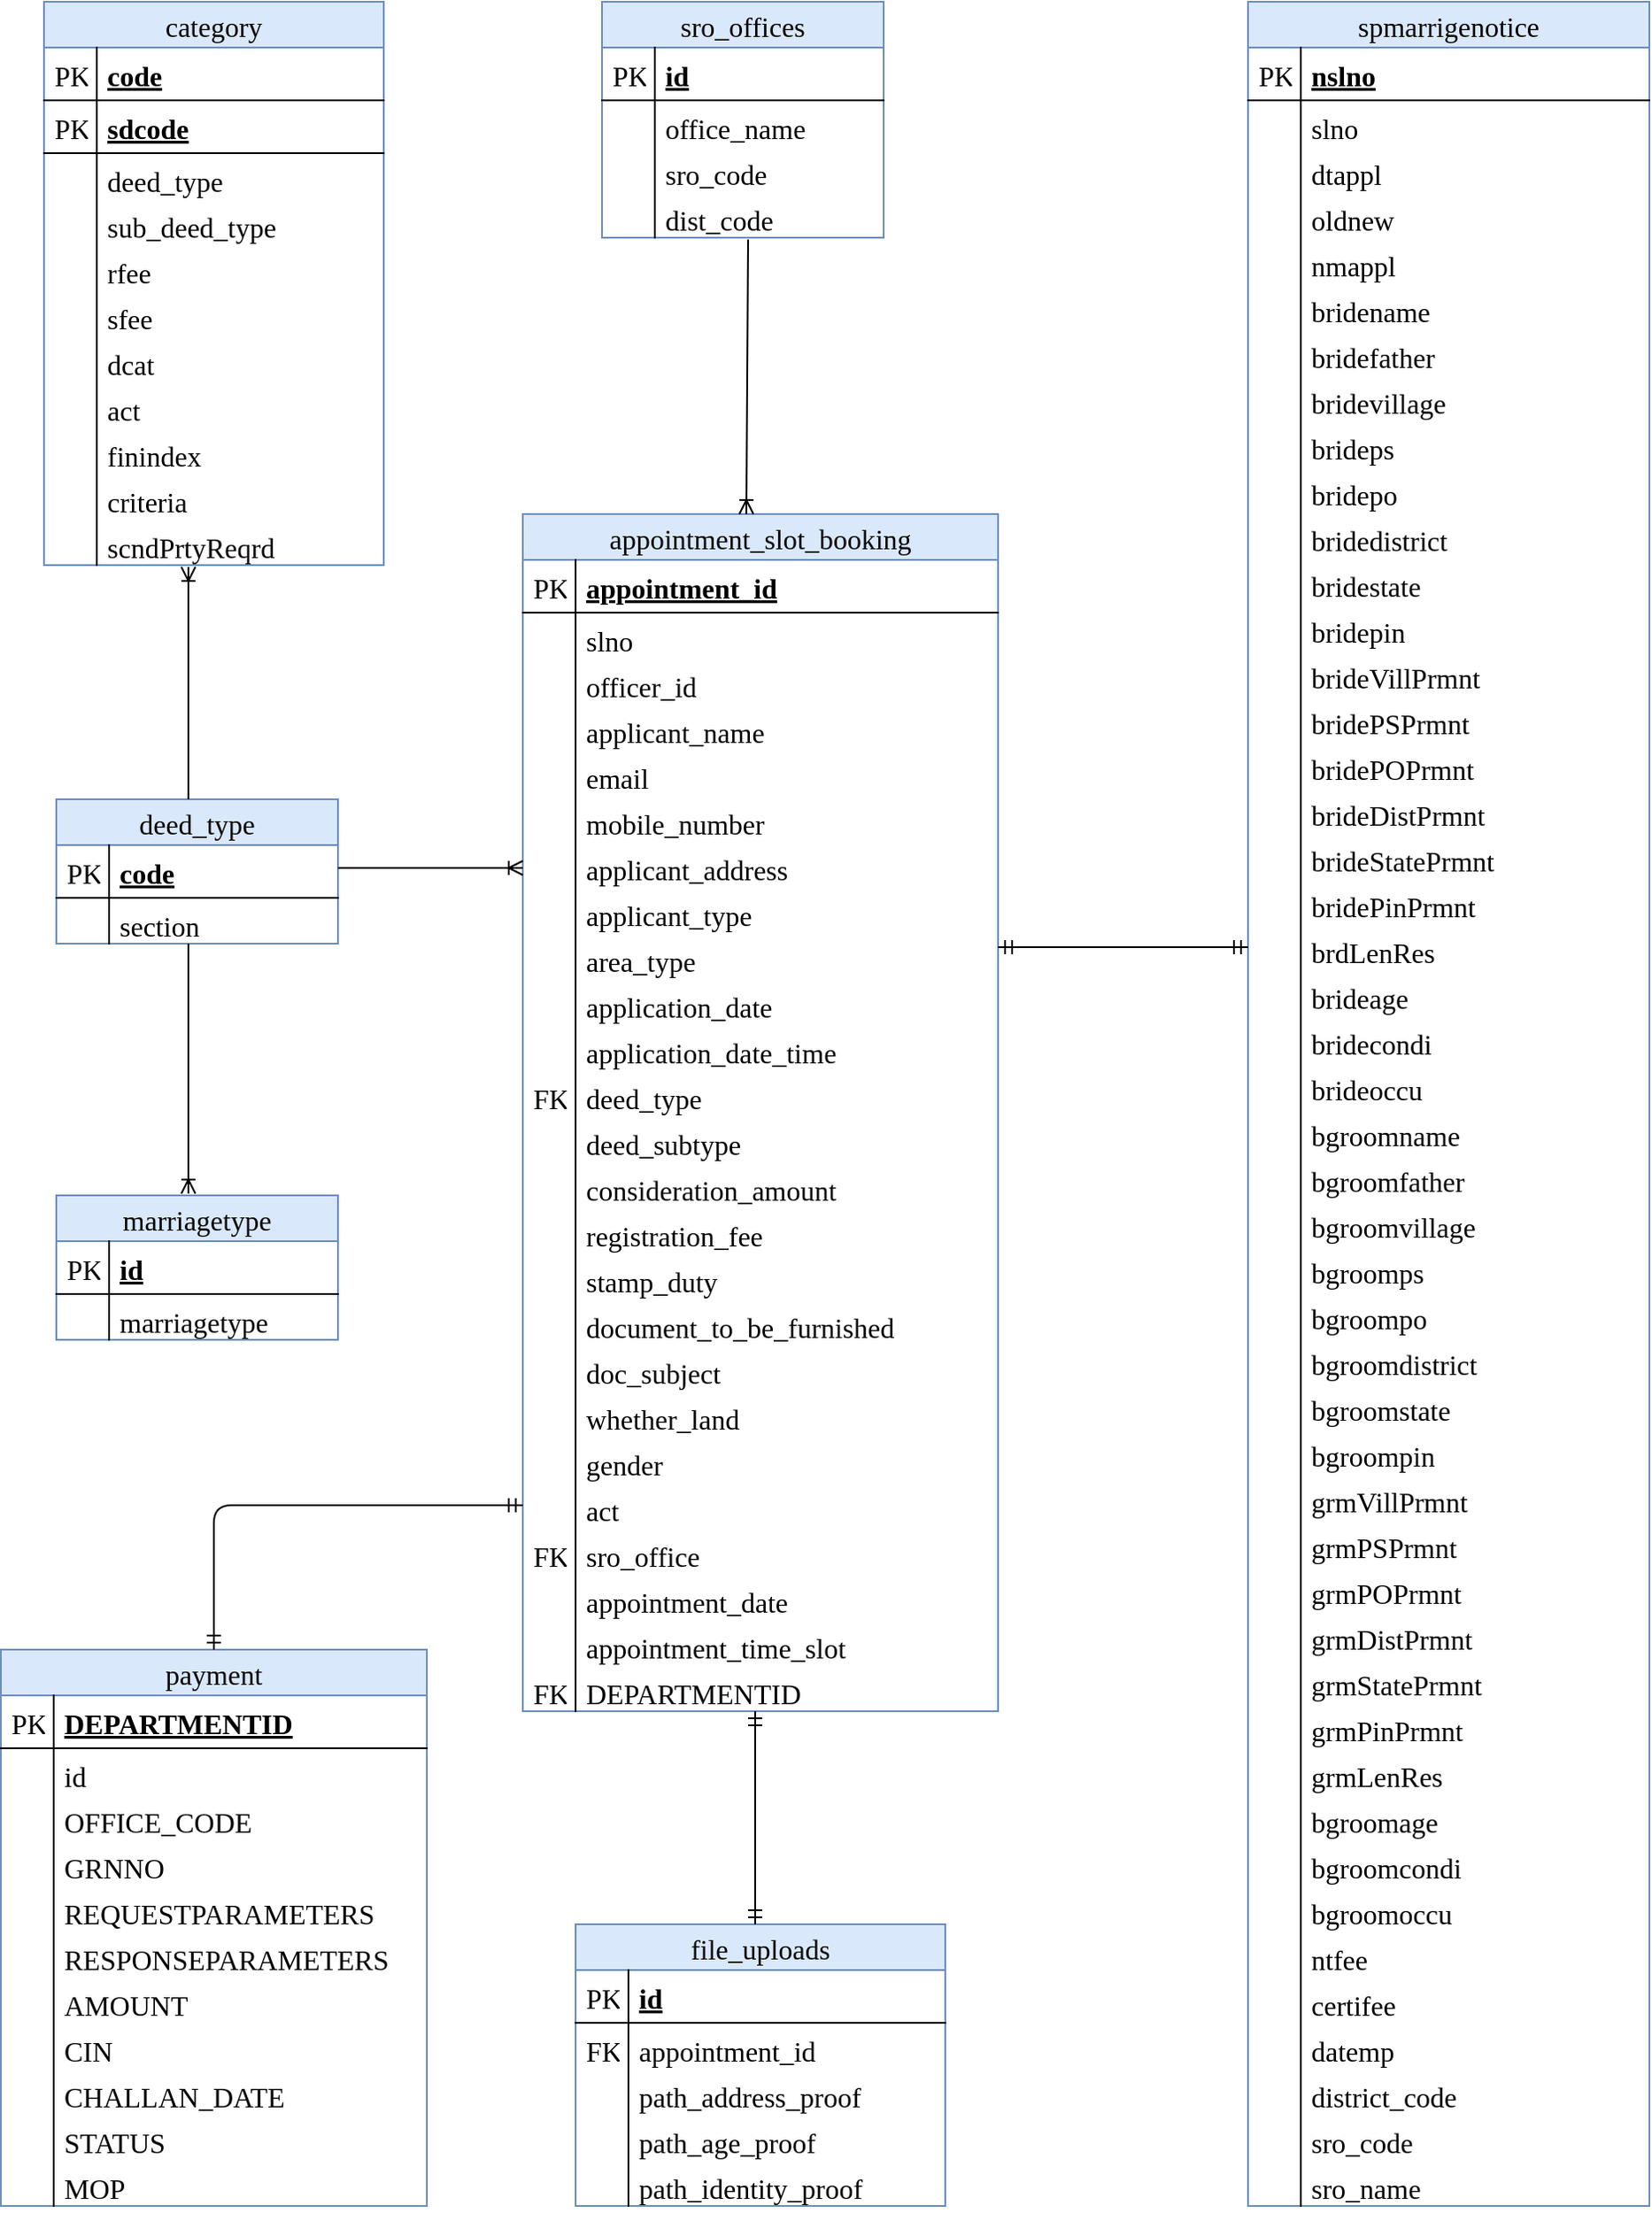 <mxfile version="10.7.7" type="device"><diagram name="Page-1" id="2ca16b54-16f6-2749-3443-fa8db7711227"><mxGraphModel dx="2122" dy="1224" grid="1" gridSize="10" guides="1" tooltips="1" connect="1" arrows="1" fold="1" page="1" pageScale="1" pageWidth="1100" pageHeight="850" background="#ffffff" math="0" shadow="0"><root><mxCell id="0"/><mxCell id="1" parent="0"/><mxCell id="jQA0Sq2P1QjonBPJstZ--1" value="appointment_slot_booking" style="swimlane;fontStyle=0;childLayout=stackLayout;horizontal=1;startSize=26;fillColor=#dae8fc;horizontalStack=0;resizeParent=1;resizeParentMax=0;resizeLast=0;collapsible=1;marginBottom=0;swimlaneFillColor=#ffffff;align=center;fontSize=16;strokeColor=#6c8ebf;fontFamily=Verdana;" parent="1" vertex="1"><mxGeometry x="370" y="350" width="270" height="680" as="geometry"/></mxCell><mxCell id="jQA0Sq2P1QjonBPJstZ--2" value="appointment_id" style="shape=partialRectangle;top=0;left=0;right=0;bottom=1;align=left;verticalAlign=middle;fillColor=none;spacingLeft=34;spacingRight=4;overflow=hidden;rotatable=0;points=[[0,0.5],[1,0.5]];portConstraint=eastwest;dropTarget=0;fontStyle=5;fontSize=16;fontFamily=Verdana;" parent="jQA0Sq2P1QjonBPJstZ--1" vertex="1"><mxGeometry y="26" width="270" height="30" as="geometry"/></mxCell><mxCell id="jQA0Sq2P1QjonBPJstZ--3" value="PK" style="shape=partialRectangle;top=0;left=0;bottom=0;fillColor=none;align=left;verticalAlign=middle;spacingLeft=4;spacingRight=4;overflow=hidden;rotatable=0;points=[];portConstraint=eastwest;part=1;fontSize=16;fontFamily=Verdana;" parent="jQA0Sq2P1QjonBPJstZ--2" vertex="1" connectable="0"><mxGeometry width="30" height="30" as="geometry"/></mxCell><mxCell id="jQA0Sq2P1QjonBPJstZ--4" value="slno" style="shape=partialRectangle;top=0;left=0;right=0;bottom=0;align=left;verticalAlign=top;fillColor=none;spacingLeft=34;spacingRight=4;overflow=hidden;rotatable=0;points=[[0,0.5],[1,0.5]];portConstraint=eastwest;dropTarget=0;fontSize=16;fontFamily=Verdana;" parent="jQA0Sq2P1QjonBPJstZ--1" vertex="1"><mxGeometry y="56" width="270" height="26" as="geometry"/></mxCell><mxCell id="jQA0Sq2P1QjonBPJstZ--5" value="" style="shape=partialRectangle;top=0;left=0;bottom=0;fillColor=none;align=left;verticalAlign=top;spacingLeft=4;spacingRight=4;overflow=hidden;rotatable=0;points=[];portConstraint=eastwest;part=1;fontSize=16;fontFamily=Verdana;" parent="jQA0Sq2P1QjonBPJstZ--4" vertex="1" connectable="0"><mxGeometry width="30" height="26" as="geometry"/></mxCell><mxCell id="jQA0Sq2P1QjonBPJstZ--6" value="officer_id" style="shape=partialRectangle;top=0;left=0;right=0;bottom=0;align=left;verticalAlign=top;fillColor=none;spacingLeft=34;spacingRight=4;overflow=hidden;rotatable=0;points=[[0,0.5],[1,0.5]];portConstraint=eastwest;dropTarget=0;fontSize=16;fontFamily=Verdana;" parent="jQA0Sq2P1QjonBPJstZ--1" vertex="1"><mxGeometry y="82" width="270" height="26" as="geometry"/></mxCell><mxCell id="jQA0Sq2P1QjonBPJstZ--7" value="" style="shape=partialRectangle;top=0;left=0;bottom=0;fillColor=none;align=left;verticalAlign=top;spacingLeft=4;spacingRight=4;overflow=hidden;rotatable=0;points=[];portConstraint=eastwest;part=1;fontSize=16;fontFamily=Verdana;" parent="jQA0Sq2P1QjonBPJstZ--6" vertex="1" connectable="0"><mxGeometry width="30" height="26" as="geometry"/></mxCell><mxCell id="jQA0Sq2P1QjonBPJstZ--8" value="applicant_name" style="shape=partialRectangle;top=0;left=0;right=0;bottom=0;align=left;verticalAlign=top;fillColor=none;spacingLeft=34;spacingRight=4;overflow=hidden;rotatable=0;points=[[0,0.5],[1,0.5]];portConstraint=eastwest;dropTarget=0;fontSize=16;fontFamily=Verdana;" parent="jQA0Sq2P1QjonBPJstZ--1" vertex="1"><mxGeometry y="108" width="270" height="26" as="geometry"/></mxCell><mxCell id="jQA0Sq2P1QjonBPJstZ--9" value="" style="shape=partialRectangle;top=0;left=0;bottom=0;fillColor=none;align=left;verticalAlign=top;spacingLeft=4;spacingRight=4;overflow=hidden;rotatable=0;points=[];portConstraint=eastwest;part=1;fontSize=16;fontFamily=Verdana;" parent="jQA0Sq2P1QjonBPJstZ--8" vertex="1" connectable="0"><mxGeometry width="30" height="26" as="geometry"/></mxCell><mxCell id="jQA0Sq2P1QjonBPJstZ--14" value="email" style="shape=partialRectangle;top=0;left=0;right=0;bottom=0;align=left;verticalAlign=top;fillColor=none;spacingLeft=34;spacingRight=4;overflow=hidden;rotatable=0;points=[[0,0.5],[1,0.5]];portConstraint=eastwest;dropTarget=0;fontSize=16;fontFamily=Verdana;" parent="jQA0Sq2P1QjonBPJstZ--1" vertex="1"><mxGeometry y="134" width="270" height="26" as="geometry"/></mxCell><mxCell id="jQA0Sq2P1QjonBPJstZ--15" value="" style="shape=partialRectangle;top=0;left=0;bottom=0;fillColor=none;align=left;verticalAlign=top;spacingLeft=4;spacingRight=4;overflow=hidden;rotatable=0;points=[];portConstraint=eastwest;part=1;fontSize=16;fontFamily=Verdana;" parent="jQA0Sq2P1QjonBPJstZ--14" vertex="1" connectable="0"><mxGeometry width="30" height="26" as="geometry"/></mxCell><mxCell id="VqcjJrlXpPNqMWaU_qqk-14" value="mobile_number" style="shape=partialRectangle;top=0;left=0;right=0;bottom=0;align=left;verticalAlign=top;fillColor=none;spacingLeft=34;spacingRight=4;overflow=hidden;rotatable=0;points=[[0,0.5],[1,0.5]];portConstraint=eastwest;dropTarget=0;fontSize=16;fontFamily=Verdana;" vertex="1" parent="jQA0Sq2P1QjonBPJstZ--1"><mxGeometry y="160" width="270" height="26" as="geometry"/></mxCell><mxCell id="VqcjJrlXpPNqMWaU_qqk-15" value="" style="shape=partialRectangle;top=0;left=0;bottom=0;fillColor=none;align=left;verticalAlign=top;spacingLeft=4;spacingRight=4;overflow=hidden;rotatable=0;points=[];portConstraint=eastwest;part=1;fontSize=16;fontFamily=Verdana;" vertex="1" connectable="0" parent="VqcjJrlXpPNqMWaU_qqk-14"><mxGeometry width="30" height="26" as="geometry"/></mxCell><mxCell id="jQA0Sq2P1QjonBPJstZ--18" value="applicant_address" style="shape=partialRectangle;top=0;left=0;right=0;bottom=0;align=left;verticalAlign=top;fillColor=none;spacingLeft=34;spacingRight=4;overflow=hidden;rotatable=0;points=[[0,0.5],[1,0.5]];portConstraint=eastwest;dropTarget=0;fontSize=16;fontFamily=Verdana;" parent="jQA0Sq2P1QjonBPJstZ--1" vertex="1"><mxGeometry y="186" width="270" height="26" as="geometry"/></mxCell><mxCell id="jQA0Sq2P1QjonBPJstZ--19" value="" style="shape=partialRectangle;top=0;left=0;bottom=0;fillColor=none;align=left;verticalAlign=top;spacingLeft=4;spacingRight=4;overflow=hidden;rotatable=0;points=[];portConstraint=eastwest;part=1;fontSize=16;fontFamily=Verdana;" parent="jQA0Sq2P1QjonBPJstZ--18" vertex="1" connectable="0"><mxGeometry width="30" height="26" as="geometry"/></mxCell><mxCell id="jQA0Sq2P1QjonBPJstZ--24" value="applicant_type" style="shape=partialRectangle;top=0;left=0;right=0;bottom=0;align=left;verticalAlign=top;fillColor=none;spacingLeft=34;spacingRight=4;overflow=hidden;rotatable=0;points=[[0,0.5],[1,0.5]];portConstraint=eastwest;dropTarget=0;fontSize=16;fontFamily=Verdana;" parent="jQA0Sq2P1QjonBPJstZ--1" vertex="1"><mxGeometry y="212" width="270" height="26" as="geometry"/></mxCell><mxCell id="jQA0Sq2P1QjonBPJstZ--25" value="" style="shape=partialRectangle;top=0;left=0;bottom=0;fillColor=none;align=left;verticalAlign=top;spacingLeft=4;spacingRight=4;overflow=hidden;rotatable=0;points=[];portConstraint=eastwest;part=1;fontSize=16;fontFamily=Verdana;" parent="jQA0Sq2P1QjonBPJstZ--24" vertex="1" connectable="0"><mxGeometry width="30" height="26" as="geometry"/></mxCell><mxCell id="jQA0Sq2P1QjonBPJstZ--32" value="area_type" style="shape=partialRectangle;top=0;left=0;right=0;bottom=0;align=left;verticalAlign=top;fillColor=none;spacingLeft=34;spacingRight=4;overflow=hidden;rotatable=0;points=[[0,0.5],[1,0.5]];portConstraint=eastwest;dropTarget=0;fontSize=16;fontFamily=Verdana;" parent="jQA0Sq2P1QjonBPJstZ--1" vertex="1"><mxGeometry y="238" width="270" height="26" as="geometry"/></mxCell><mxCell id="jQA0Sq2P1QjonBPJstZ--33" value="" style="shape=partialRectangle;top=0;left=0;bottom=0;fillColor=none;align=left;verticalAlign=top;spacingLeft=4;spacingRight=4;overflow=hidden;rotatable=0;points=[];portConstraint=eastwest;part=1;fontSize=16;fontFamily=Verdana;" parent="jQA0Sq2P1QjonBPJstZ--32" vertex="1" connectable="0"><mxGeometry width="30" height="26" as="geometry"/></mxCell><mxCell id="jQA0Sq2P1QjonBPJstZ--35" value="application_date" style="shape=partialRectangle;top=0;left=0;right=0;bottom=0;align=left;verticalAlign=top;fillColor=none;spacingLeft=34;spacingRight=4;overflow=hidden;rotatable=0;points=[[0,0.5],[1,0.5]];portConstraint=eastwest;dropTarget=0;fontSize=16;fontFamily=Verdana;" parent="jQA0Sq2P1QjonBPJstZ--1" vertex="1"><mxGeometry y="264" width="270" height="26" as="geometry"/></mxCell><mxCell id="jQA0Sq2P1QjonBPJstZ--36" value="" style="shape=partialRectangle;top=0;left=0;bottom=0;fillColor=none;align=left;verticalAlign=top;spacingLeft=4;spacingRight=4;overflow=hidden;rotatable=0;points=[];portConstraint=eastwest;part=1;fontSize=16;fontFamily=Verdana;" parent="jQA0Sq2P1QjonBPJstZ--35" vertex="1" connectable="0"><mxGeometry width="30" height="26" as="geometry"/></mxCell><mxCell id="jQA0Sq2P1QjonBPJstZ--37" value="application_date_time" style="shape=partialRectangle;top=0;left=0;right=0;bottom=0;align=left;verticalAlign=top;fillColor=none;spacingLeft=34;spacingRight=4;overflow=hidden;rotatable=0;points=[[0,0.5],[1,0.5]];portConstraint=eastwest;dropTarget=0;fontSize=16;fontFamily=Verdana;" parent="jQA0Sq2P1QjonBPJstZ--1" vertex="1"><mxGeometry y="290" width="270" height="26" as="geometry"/></mxCell><mxCell id="jQA0Sq2P1QjonBPJstZ--38" value="" style="shape=partialRectangle;top=0;left=0;bottom=0;fillColor=none;align=left;verticalAlign=top;spacingLeft=4;spacingRight=4;overflow=hidden;rotatable=0;points=[];portConstraint=eastwest;part=1;fontSize=16;fontFamily=Verdana;" parent="jQA0Sq2P1QjonBPJstZ--37" vertex="1" connectable="0"><mxGeometry width="30" height="26" as="geometry"/></mxCell><mxCell id="jQA0Sq2P1QjonBPJstZ--39" value="deed_type" style="shape=partialRectangle;top=0;left=0;right=0;bottom=0;align=left;verticalAlign=top;fillColor=none;spacingLeft=34;spacingRight=4;overflow=hidden;rotatable=0;points=[[0,0.5],[1,0.5]];portConstraint=eastwest;dropTarget=0;fontSize=16;fontFamily=Verdana;" parent="jQA0Sq2P1QjonBPJstZ--1" vertex="1"><mxGeometry y="316" width="270" height="26" as="geometry"/></mxCell><mxCell id="jQA0Sq2P1QjonBPJstZ--40" value="FK" style="shape=partialRectangle;top=0;left=0;bottom=0;fillColor=none;align=left;verticalAlign=top;spacingLeft=4;spacingRight=4;overflow=hidden;rotatable=0;points=[];portConstraint=eastwest;part=1;fontSize=16;fontFamily=Verdana;" parent="jQA0Sq2P1QjonBPJstZ--39" vertex="1" connectable="0"><mxGeometry width="30" height="26" as="geometry"/></mxCell><mxCell id="jQA0Sq2P1QjonBPJstZ--41" value="deed_subtype" style="shape=partialRectangle;top=0;left=0;right=0;bottom=0;align=left;verticalAlign=top;fillColor=none;spacingLeft=34;spacingRight=4;overflow=hidden;rotatable=0;points=[[0,0.5],[1,0.5]];portConstraint=eastwest;dropTarget=0;fontSize=16;fontFamily=Verdana;" parent="jQA0Sq2P1QjonBPJstZ--1" vertex="1"><mxGeometry y="342" width="270" height="26" as="geometry"/></mxCell><mxCell id="jQA0Sq2P1QjonBPJstZ--42" value="" style="shape=partialRectangle;top=0;left=0;bottom=0;fillColor=none;align=left;verticalAlign=top;spacingLeft=4;spacingRight=4;overflow=hidden;rotatable=0;points=[];portConstraint=eastwest;part=1;fontSize=16;fontFamily=Verdana;" parent="jQA0Sq2P1QjonBPJstZ--41" vertex="1" connectable="0"><mxGeometry width="30" height="26" as="geometry"/></mxCell><mxCell id="jQA0Sq2P1QjonBPJstZ--43" value="consideration_amount" style="shape=partialRectangle;top=0;left=0;right=0;bottom=0;align=left;verticalAlign=top;fillColor=none;spacingLeft=34;spacingRight=4;overflow=hidden;rotatable=0;points=[[0,0.5],[1,0.5]];portConstraint=eastwest;dropTarget=0;fontSize=16;fontFamily=Verdana;" parent="jQA0Sq2P1QjonBPJstZ--1" vertex="1"><mxGeometry y="368" width="270" height="26" as="geometry"/></mxCell><mxCell id="jQA0Sq2P1QjonBPJstZ--44" value="" style="shape=partialRectangle;top=0;left=0;bottom=0;fillColor=none;align=left;verticalAlign=top;spacingLeft=4;spacingRight=4;overflow=hidden;rotatable=0;points=[];portConstraint=eastwest;part=1;fontSize=16;fontFamily=Verdana;" parent="jQA0Sq2P1QjonBPJstZ--43" vertex="1" connectable="0"><mxGeometry width="30" height="26" as="geometry"/></mxCell><mxCell id="jQA0Sq2P1QjonBPJstZ--47" value="registration_fee" style="shape=partialRectangle;top=0;left=0;right=0;bottom=0;align=left;verticalAlign=top;fillColor=none;spacingLeft=34;spacingRight=4;overflow=hidden;rotatable=0;points=[[0,0.5],[1,0.5]];portConstraint=eastwest;dropTarget=0;fontSize=16;fontFamily=Verdana;" parent="jQA0Sq2P1QjonBPJstZ--1" vertex="1"><mxGeometry y="394" width="270" height="26" as="geometry"/></mxCell><mxCell id="jQA0Sq2P1QjonBPJstZ--48" value="" style="shape=partialRectangle;top=0;left=0;bottom=0;fillColor=none;align=left;verticalAlign=top;spacingLeft=4;spacingRight=4;overflow=hidden;rotatable=0;points=[];portConstraint=eastwest;part=1;fontSize=16;fontFamily=Verdana;" parent="jQA0Sq2P1QjonBPJstZ--47" vertex="1" connectable="0"><mxGeometry width="30" height="26" as="geometry"/></mxCell><mxCell id="jQA0Sq2P1QjonBPJstZ--49" value="stamp_duty" style="shape=partialRectangle;top=0;left=0;right=0;bottom=0;align=left;verticalAlign=top;fillColor=none;spacingLeft=34;spacingRight=4;overflow=hidden;rotatable=0;points=[[0,0.5],[1,0.5]];portConstraint=eastwest;dropTarget=0;fontSize=16;fontFamily=Verdana;" parent="jQA0Sq2P1QjonBPJstZ--1" vertex="1"><mxGeometry y="420" width="270" height="26" as="geometry"/></mxCell><mxCell id="jQA0Sq2P1QjonBPJstZ--50" value="" style="shape=partialRectangle;top=0;left=0;bottom=0;fillColor=none;align=left;verticalAlign=top;spacingLeft=4;spacingRight=4;overflow=hidden;rotatable=0;points=[];portConstraint=eastwest;part=1;fontSize=16;fontFamily=Verdana;" parent="jQA0Sq2P1QjonBPJstZ--49" vertex="1" connectable="0"><mxGeometry width="30" height="26" as="geometry"/></mxCell><mxCell id="jQA0Sq2P1QjonBPJstZ--51" value="document_to_be_furnished" style="shape=partialRectangle;top=0;left=0;right=0;bottom=0;align=left;verticalAlign=top;fillColor=none;spacingLeft=34;spacingRight=4;overflow=hidden;rotatable=0;points=[[0,0.5],[1,0.5]];portConstraint=eastwest;dropTarget=0;fontSize=16;fontFamily=Verdana;" parent="jQA0Sq2P1QjonBPJstZ--1" vertex="1"><mxGeometry y="446" width="270" height="26" as="geometry"/></mxCell><mxCell id="jQA0Sq2P1QjonBPJstZ--52" value="" style="shape=partialRectangle;top=0;left=0;bottom=0;fillColor=none;align=left;verticalAlign=top;spacingLeft=4;spacingRight=4;overflow=hidden;rotatable=0;points=[];portConstraint=eastwest;part=1;fontSize=16;fontFamily=Verdana;" parent="jQA0Sq2P1QjonBPJstZ--51" vertex="1" connectable="0"><mxGeometry width="30" height="26" as="geometry"/></mxCell><mxCell id="jQA0Sq2P1QjonBPJstZ--53" value="doc_subject" style="shape=partialRectangle;top=0;left=0;right=0;bottom=0;align=left;verticalAlign=top;fillColor=none;spacingLeft=34;spacingRight=4;overflow=hidden;rotatable=0;points=[[0,0.5],[1,0.5]];portConstraint=eastwest;dropTarget=0;fontSize=16;fontFamily=Verdana;" parent="jQA0Sq2P1QjonBPJstZ--1" vertex="1"><mxGeometry y="472" width="270" height="26" as="geometry"/></mxCell><mxCell id="jQA0Sq2P1QjonBPJstZ--54" value="" style="shape=partialRectangle;top=0;left=0;bottom=0;fillColor=none;align=left;verticalAlign=top;spacingLeft=4;spacingRight=4;overflow=hidden;rotatable=0;points=[];portConstraint=eastwest;part=1;fontSize=16;fontFamily=Verdana;" parent="jQA0Sq2P1QjonBPJstZ--53" vertex="1" connectable="0"><mxGeometry width="30" height="26" as="geometry"/></mxCell><mxCell id="jQA0Sq2P1QjonBPJstZ--55" value="whether_land" style="shape=partialRectangle;top=0;left=0;right=0;bottom=0;align=left;verticalAlign=top;fillColor=none;spacingLeft=34;spacingRight=4;overflow=hidden;rotatable=0;points=[[0,0.5],[1,0.5]];portConstraint=eastwest;dropTarget=0;fontSize=16;fontFamily=Verdana;" parent="jQA0Sq2P1QjonBPJstZ--1" vertex="1"><mxGeometry y="498" width="270" height="26" as="geometry"/></mxCell><mxCell id="jQA0Sq2P1QjonBPJstZ--56" value="" style="shape=partialRectangle;top=0;left=0;bottom=0;fillColor=none;align=left;verticalAlign=top;spacingLeft=4;spacingRight=4;overflow=hidden;rotatable=0;points=[];portConstraint=eastwest;part=1;fontSize=16;fontFamily=Verdana;" parent="jQA0Sq2P1QjonBPJstZ--55" vertex="1" connectable="0"><mxGeometry width="30" height="26" as="geometry"/></mxCell><mxCell id="jQA0Sq2P1QjonBPJstZ--57" value="gender" style="shape=partialRectangle;top=0;left=0;right=0;bottom=0;align=left;verticalAlign=top;fillColor=none;spacingLeft=34;spacingRight=4;overflow=hidden;rotatable=0;points=[[0,0.5],[1,0.5]];portConstraint=eastwest;dropTarget=0;fontSize=16;fontFamily=Verdana;" parent="jQA0Sq2P1QjonBPJstZ--1" vertex="1"><mxGeometry y="524" width="270" height="26" as="geometry"/></mxCell><mxCell id="jQA0Sq2P1QjonBPJstZ--58" value="" style="shape=partialRectangle;top=0;left=0;bottom=0;fillColor=none;align=left;verticalAlign=top;spacingLeft=4;spacingRight=4;overflow=hidden;rotatable=0;points=[];portConstraint=eastwest;part=1;fontSize=16;fontFamily=Verdana;" parent="jQA0Sq2P1QjonBPJstZ--57" vertex="1" connectable="0"><mxGeometry width="30" height="26" as="geometry"/></mxCell><mxCell id="jQA0Sq2P1QjonBPJstZ--59" value="act" style="shape=partialRectangle;top=0;left=0;right=0;bottom=0;align=left;verticalAlign=top;fillColor=none;spacingLeft=34;spacingRight=4;overflow=hidden;rotatable=0;points=[[0,0.5],[1,0.5]];portConstraint=eastwest;dropTarget=0;fontSize=16;fontFamily=Verdana;" parent="jQA0Sq2P1QjonBPJstZ--1" vertex="1"><mxGeometry y="550" width="270" height="26" as="geometry"/></mxCell><mxCell id="jQA0Sq2P1QjonBPJstZ--60" value="" style="shape=partialRectangle;top=0;left=0;bottom=0;fillColor=none;align=left;verticalAlign=top;spacingLeft=4;spacingRight=4;overflow=hidden;rotatable=0;points=[];portConstraint=eastwest;part=1;fontSize=16;fontFamily=Verdana;" parent="jQA0Sq2P1QjonBPJstZ--59" vertex="1" connectable="0"><mxGeometry width="30" height="26" as="geometry"/></mxCell><mxCell id="jQA0Sq2P1QjonBPJstZ--61" value="sro_office" style="shape=partialRectangle;top=0;left=0;right=0;bottom=0;align=left;verticalAlign=top;fillColor=none;spacingLeft=34;spacingRight=4;overflow=hidden;rotatable=0;points=[[0,0.5],[1,0.5]];portConstraint=eastwest;dropTarget=0;fontSize=16;fontFamily=Verdana;" parent="jQA0Sq2P1QjonBPJstZ--1" vertex="1"><mxGeometry y="576" width="270" height="26" as="geometry"/></mxCell><mxCell id="jQA0Sq2P1QjonBPJstZ--62" value="FK" style="shape=partialRectangle;top=0;left=0;bottom=0;fillColor=none;align=left;verticalAlign=top;spacingLeft=4;spacingRight=4;overflow=hidden;rotatable=0;points=[];portConstraint=eastwest;part=1;fontSize=16;fontFamily=Verdana;" parent="jQA0Sq2P1QjonBPJstZ--61" vertex="1" connectable="0"><mxGeometry width="30" height="26" as="geometry"/></mxCell><mxCell id="jQA0Sq2P1QjonBPJstZ--63" value="appointment_date" style="shape=partialRectangle;top=0;left=0;right=0;bottom=0;align=left;verticalAlign=top;fillColor=none;spacingLeft=34;spacingRight=4;overflow=hidden;rotatable=0;points=[[0,0.5],[1,0.5]];portConstraint=eastwest;dropTarget=0;fontSize=16;fontFamily=Verdana;" parent="jQA0Sq2P1QjonBPJstZ--1" vertex="1"><mxGeometry y="602" width="270" height="26" as="geometry"/></mxCell><mxCell id="jQA0Sq2P1QjonBPJstZ--64" value="" style="shape=partialRectangle;top=0;left=0;bottom=0;fillColor=none;align=left;verticalAlign=top;spacingLeft=4;spacingRight=4;overflow=hidden;rotatable=0;points=[];portConstraint=eastwest;part=1;fontSize=16;fontFamily=Verdana;" parent="jQA0Sq2P1QjonBPJstZ--63" vertex="1" connectable="0"><mxGeometry width="30" height="26" as="geometry"/></mxCell><mxCell id="jQA0Sq2P1QjonBPJstZ--65" value="appointment_time_slot" style="shape=partialRectangle;top=0;left=0;right=0;bottom=0;align=left;verticalAlign=top;fillColor=none;spacingLeft=34;spacingRight=4;overflow=hidden;rotatable=0;points=[[0,0.5],[1,0.5]];portConstraint=eastwest;dropTarget=0;fontSize=16;fontFamily=Verdana;" parent="jQA0Sq2P1QjonBPJstZ--1" vertex="1"><mxGeometry y="628" width="270" height="26" as="geometry"/></mxCell><mxCell id="jQA0Sq2P1QjonBPJstZ--66" value="" style="shape=partialRectangle;top=0;left=0;bottom=0;fillColor=none;align=left;verticalAlign=top;spacingLeft=4;spacingRight=4;overflow=hidden;rotatable=0;points=[];portConstraint=eastwest;part=1;fontSize=16;fontFamily=Verdana;" parent="jQA0Sq2P1QjonBPJstZ--65" vertex="1" connectable="0"><mxGeometry width="30" height="26" as="geometry"/></mxCell><mxCell id="jQA0Sq2P1QjonBPJstZ--67" value="DEPARTMENTID" style="shape=partialRectangle;top=0;left=0;right=0;bottom=0;align=left;verticalAlign=top;fillColor=none;spacingLeft=34;spacingRight=4;overflow=hidden;rotatable=0;points=[[0,0.5],[1,0.5]];portConstraint=eastwest;dropTarget=0;fontSize=16;fontFamily=Verdana;" parent="jQA0Sq2P1QjonBPJstZ--1" vertex="1"><mxGeometry y="654" width="270" height="26" as="geometry"/></mxCell><mxCell id="jQA0Sq2P1QjonBPJstZ--68" value="FK" style="shape=partialRectangle;top=0;left=0;bottom=0;fillColor=none;align=left;verticalAlign=top;spacingLeft=4;spacingRight=4;overflow=hidden;rotatable=0;points=[];portConstraint=eastwest;part=1;fontSize=16;fontFamily=Verdana;" parent="jQA0Sq2P1QjonBPJstZ--67" vertex="1" connectable="0"><mxGeometry width="30" height="26" as="geometry"/></mxCell><mxCell id="jQA0Sq2P1QjonBPJstZ--69" value="deed_type" style="swimlane;fontStyle=0;childLayout=stackLayout;horizontal=1;startSize=26;fillColor=#dae8fc;horizontalStack=0;resizeParent=1;resizeParentMax=0;resizeLast=0;collapsible=1;marginBottom=0;swimlaneFillColor=#ffffff;align=center;fontSize=16;strokeColor=#6c8ebf;fontFamily=Verdana;" parent="1" vertex="1"><mxGeometry x="105" y="512" width="160" height="82" as="geometry"/></mxCell><mxCell id="jQA0Sq2P1QjonBPJstZ--70" value="code" style="shape=partialRectangle;top=0;left=0;right=0;bottom=1;align=left;verticalAlign=middle;fillColor=none;spacingLeft=34;spacingRight=4;overflow=hidden;rotatable=0;points=[[0,0.5],[1,0.5]];portConstraint=eastwest;dropTarget=0;fontStyle=5;fontSize=16;fontFamily=Verdana;" parent="jQA0Sq2P1QjonBPJstZ--69" vertex="1"><mxGeometry y="26" width="160" height="30" as="geometry"/></mxCell><mxCell id="jQA0Sq2P1QjonBPJstZ--71" value="PK" style="shape=partialRectangle;top=0;left=0;bottom=0;fillColor=none;align=left;verticalAlign=middle;spacingLeft=4;spacingRight=4;overflow=hidden;rotatable=0;points=[];portConstraint=eastwest;part=1;fontSize=16;fontFamily=Verdana;" parent="jQA0Sq2P1QjonBPJstZ--70" vertex="1" connectable="0"><mxGeometry width="30" height="30" as="geometry"/></mxCell><mxCell id="jQA0Sq2P1QjonBPJstZ--72" value="section" style="shape=partialRectangle;top=0;left=0;right=0;bottom=0;align=left;verticalAlign=top;fillColor=none;spacingLeft=34;spacingRight=4;overflow=hidden;rotatable=0;points=[[0,0.5],[1,0.5]];portConstraint=eastwest;dropTarget=0;fontSize=16;fontFamily=Verdana;" parent="jQA0Sq2P1QjonBPJstZ--69" vertex="1"><mxGeometry y="56" width="160" height="26" as="geometry"/></mxCell><mxCell id="jQA0Sq2P1QjonBPJstZ--73" value="" style="shape=partialRectangle;top=0;left=0;bottom=0;fillColor=none;align=left;verticalAlign=top;spacingLeft=4;spacingRight=4;overflow=hidden;rotatable=0;points=[];portConstraint=eastwest;part=1;fontSize=16;fontFamily=Verdana;" parent="jQA0Sq2P1QjonBPJstZ--72" vertex="1" connectable="0"><mxGeometry width="30" height="26" as="geometry"/></mxCell><mxCell id="jQA0Sq2P1QjonBPJstZ--80" value="category" style="swimlane;fontStyle=0;childLayout=stackLayout;horizontal=1;startSize=26;fillColor=#dae8fc;horizontalStack=0;resizeParent=1;resizeParentMax=0;resizeLast=0;collapsible=1;marginBottom=0;swimlaneFillColor=#ffffff;align=center;fontSize=16;strokeColor=#6c8ebf;fontFamily=Verdana;" parent="1" vertex="1"><mxGeometry x="98" y="59" width="193" height="320" as="geometry"/></mxCell><mxCell id="jQA0Sq2P1QjonBPJstZ--81" value="code" style="shape=partialRectangle;top=0;left=0;right=0;bottom=1;align=left;verticalAlign=middle;fillColor=none;spacingLeft=34;spacingRight=4;overflow=hidden;rotatable=0;points=[[0,0.5],[1,0.5]];portConstraint=eastwest;dropTarget=0;fontStyle=5;fontSize=16;fontFamily=Verdana;" parent="jQA0Sq2P1QjonBPJstZ--80" vertex="1"><mxGeometry y="26" width="193" height="30" as="geometry"/></mxCell><mxCell id="jQA0Sq2P1QjonBPJstZ--82" value="PK" style="shape=partialRectangle;top=0;left=0;bottom=0;fillColor=none;align=left;verticalAlign=middle;spacingLeft=4;spacingRight=4;overflow=hidden;rotatable=0;points=[];portConstraint=eastwest;part=1;fontSize=16;fontFamily=Verdana;" parent="jQA0Sq2P1QjonBPJstZ--81" vertex="1" connectable="0"><mxGeometry width="30" height="30" as="geometry"/></mxCell><mxCell id="jQA0Sq2P1QjonBPJstZ--91" value="sdcode" style="shape=partialRectangle;top=0;left=0;right=0;bottom=1;align=left;verticalAlign=middle;fillColor=none;spacingLeft=34;spacingRight=4;overflow=hidden;rotatable=0;points=[[0,0.5],[1,0.5]];portConstraint=eastwest;dropTarget=0;fontStyle=5;fontSize=16;fontFamily=Verdana;" parent="jQA0Sq2P1QjonBPJstZ--80" vertex="1"><mxGeometry y="56" width="193" height="30" as="geometry"/></mxCell><mxCell id="jQA0Sq2P1QjonBPJstZ--92" value="PK" style="shape=partialRectangle;top=0;left=0;bottom=0;fillColor=none;align=left;verticalAlign=middle;spacingLeft=4;spacingRight=4;overflow=hidden;rotatable=0;points=[];portConstraint=eastwest;part=1;fontSize=16;fontFamily=Verdana;" parent="jQA0Sq2P1QjonBPJstZ--91" vertex="1" connectable="0"><mxGeometry width="30" height="30" as="geometry"/></mxCell><mxCell id="jQA0Sq2P1QjonBPJstZ--83" value="deed_type" style="shape=partialRectangle;top=0;left=0;right=0;bottom=0;align=left;verticalAlign=top;fillColor=none;spacingLeft=34;spacingRight=4;overflow=hidden;rotatable=0;points=[[0,0.5],[1,0.5]];portConstraint=eastwest;dropTarget=0;fontSize=16;fontFamily=Verdana;" parent="jQA0Sq2P1QjonBPJstZ--80" vertex="1"><mxGeometry y="86" width="193" height="26" as="geometry"/></mxCell><mxCell id="jQA0Sq2P1QjonBPJstZ--84" value="" style="shape=partialRectangle;top=0;left=0;bottom=0;fillColor=none;align=left;verticalAlign=top;spacingLeft=4;spacingRight=4;overflow=hidden;rotatable=0;points=[];portConstraint=eastwest;part=1;fontSize=16;fontFamily=Verdana;" parent="jQA0Sq2P1QjonBPJstZ--83" vertex="1" connectable="0"><mxGeometry width="30" height="26" as="geometry"/></mxCell><mxCell id="jQA0Sq2P1QjonBPJstZ--85" value="sub_deed_type" style="shape=partialRectangle;top=0;left=0;right=0;bottom=0;align=left;verticalAlign=top;fillColor=none;spacingLeft=34;spacingRight=4;overflow=hidden;rotatable=0;points=[[0,0.5],[1,0.5]];portConstraint=eastwest;dropTarget=0;fontSize=16;fontFamily=Verdana;" parent="jQA0Sq2P1QjonBPJstZ--80" vertex="1"><mxGeometry y="112" width="193" height="26" as="geometry"/></mxCell><mxCell id="jQA0Sq2P1QjonBPJstZ--86" value="" style="shape=partialRectangle;top=0;left=0;bottom=0;fillColor=none;align=left;verticalAlign=top;spacingLeft=4;spacingRight=4;overflow=hidden;rotatable=0;points=[];portConstraint=eastwest;part=1;fontSize=16;fontFamily=Verdana;" parent="jQA0Sq2P1QjonBPJstZ--85" vertex="1" connectable="0"><mxGeometry width="30" height="26" as="geometry"/></mxCell><mxCell id="jQA0Sq2P1QjonBPJstZ--87" value="rfee" style="shape=partialRectangle;top=0;left=0;right=0;bottom=0;align=left;verticalAlign=top;fillColor=none;spacingLeft=34;spacingRight=4;overflow=hidden;rotatable=0;points=[[0,0.5],[1,0.5]];portConstraint=eastwest;dropTarget=0;fontSize=16;fontFamily=Verdana;" parent="jQA0Sq2P1QjonBPJstZ--80" vertex="1"><mxGeometry y="138" width="193" height="26" as="geometry"/></mxCell><mxCell id="jQA0Sq2P1QjonBPJstZ--88" value="" style="shape=partialRectangle;top=0;left=0;bottom=0;fillColor=none;align=left;verticalAlign=top;spacingLeft=4;spacingRight=4;overflow=hidden;rotatable=0;points=[];portConstraint=eastwest;part=1;fontSize=16;fontFamily=Verdana;" parent="jQA0Sq2P1QjonBPJstZ--87" vertex="1" connectable="0"><mxGeometry width="30" height="26" as="geometry"/></mxCell><mxCell id="jQA0Sq2P1QjonBPJstZ--93" value="sfee" style="shape=partialRectangle;top=0;left=0;right=0;bottom=0;align=left;verticalAlign=top;fillColor=none;spacingLeft=34;spacingRight=4;overflow=hidden;rotatable=0;points=[[0,0.5],[1,0.5]];portConstraint=eastwest;dropTarget=0;fontSize=16;fontFamily=Verdana;" parent="jQA0Sq2P1QjonBPJstZ--80" vertex="1"><mxGeometry y="164" width="193" height="26" as="geometry"/></mxCell><mxCell id="jQA0Sq2P1QjonBPJstZ--94" value="" style="shape=partialRectangle;top=0;left=0;bottom=0;fillColor=none;align=left;verticalAlign=top;spacingLeft=4;spacingRight=4;overflow=hidden;rotatable=0;points=[];portConstraint=eastwest;part=1;fontSize=16;fontFamily=Verdana;" parent="jQA0Sq2P1QjonBPJstZ--93" vertex="1" connectable="0"><mxGeometry width="30" height="26" as="geometry"/></mxCell><mxCell id="jQA0Sq2P1QjonBPJstZ--95" value="dcat" style="shape=partialRectangle;top=0;left=0;right=0;bottom=0;align=left;verticalAlign=top;fillColor=none;spacingLeft=34;spacingRight=4;overflow=hidden;rotatable=0;points=[[0,0.5],[1,0.5]];portConstraint=eastwest;dropTarget=0;fontSize=16;fontFamily=Verdana;" parent="jQA0Sq2P1QjonBPJstZ--80" vertex="1"><mxGeometry y="190" width="193" height="26" as="geometry"/></mxCell><mxCell id="jQA0Sq2P1QjonBPJstZ--96" value="" style="shape=partialRectangle;top=0;left=0;bottom=0;fillColor=none;align=left;verticalAlign=top;spacingLeft=4;spacingRight=4;overflow=hidden;rotatable=0;points=[];portConstraint=eastwest;part=1;fontSize=16;fontFamily=Verdana;" parent="jQA0Sq2P1QjonBPJstZ--95" vertex="1" connectable="0"><mxGeometry width="30" height="26" as="geometry"/></mxCell><mxCell id="jQA0Sq2P1QjonBPJstZ--97" value="act" style="shape=partialRectangle;top=0;left=0;right=0;bottom=0;align=left;verticalAlign=top;fillColor=none;spacingLeft=34;spacingRight=4;overflow=hidden;rotatable=0;points=[[0,0.5],[1,0.5]];portConstraint=eastwest;dropTarget=0;fontSize=16;fontFamily=Verdana;" parent="jQA0Sq2P1QjonBPJstZ--80" vertex="1"><mxGeometry y="216" width="193" height="26" as="geometry"/></mxCell><mxCell id="jQA0Sq2P1QjonBPJstZ--98" value="" style="shape=partialRectangle;top=0;left=0;bottom=0;fillColor=none;align=left;verticalAlign=top;spacingLeft=4;spacingRight=4;overflow=hidden;rotatable=0;points=[];portConstraint=eastwest;part=1;fontSize=16;fontFamily=Verdana;" parent="jQA0Sq2P1QjonBPJstZ--97" vertex="1" connectable="0"><mxGeometry width="30" height="26" as="geometry"/></mxCell><mxCell id="jQA0Sq2P1QjonBPJstZ--99" value="finindex" style="shape=partialRectangle;top=0;left=0;right=0;bottom=0;align=left;verticalAlign=top;fillColor=none;spacingLeft=34;spacingRight=4;overflow=hidden;rotatable=0;points=[[0,0.5],[1,0.5]];portConstraint=eastwest;dropTarget=0;fontSize=16;fontFamily=Verdana;" parent="jQA0Sq2P1QjonBPJstZ--80" vertex="1"><mxGeometry y="242" width="193" height="26" as="geometry"/></mxCell><mxCell id="jQA0Sq2P1QjonBPJstZ--100" value="" style="shape=partialRectangle;top=0;left=0;bottom=0;fillColor=none;align=left;verticalAlign=top;spacingLeft=4;spacingRight=4;overflow=hidden;rotatable=0;points=[];portConstraint=eastwest;part=1;fontSize=16;fontFamily=Verdana;" parent="jQA0Sq2P1QjonBPJstZ--99" vertex="1" connectable="0"><mxGeometry width="30" height="26" as="geometry"/></mxCell><mxCell id="jQA0Sq2P1QjonBPJstZ--101" value="criteria" style="shape=partialRectangle;top=0;left=0;right=0;bottom=0;align=left;verticalAlign=top;fillColor=none;spacingLeft=34;spacingRight=4;overflow=hidden;rotatable=0;points=[[0,0.5],[1,0.5]];portConstraint=eastwest;dropTarget=0;fontSize=16;fontFamily=Verdana;" parent="jQA0Sq2P1QjonBPJstZ--80" vertex="1"><mxGeometry y="268" width="193" height="26" as="geometry"/></mxCell><mxCell id="jQA0Sq2P1QjonBPJstZ--102" value="" style="shape=partialRectangle;top=0;left=0;bottom=0;fillColor=none;align=left;verticalAlign=top;spacingLeft=4;spacingRight=4;overflow=hidden;rotatable=0;points=[];portConstraint=eastwest;part=1;fontSize=16;fontFamily=Verdana;" parent="jQA0Sq2P1QjonBPJstZ--101" vertex="1" connectable="0"><mxGeometry width="30" height="26" as="geometry"/></mxCell><mxCell id="jQA0Sq2P1QjonBPJstZ--103" value="scndPrtyReqrd" style="shape=partialRectangle;top=0;left=0;right=0;bottom=0;align=left;verticalAlign=top;fillColor=none;spacingLeft=34;spacingRight=4;overflow=hidden;rotatable=0;points=[[0,0.5],[1,0.5]];portConstraint=eastwest;dropTarget=0;fontSize=16;fontFamily=Verdana;" parent="jQA0Sq2P1QjonBPJstZ--80" vertex="1"><mxGeometry y="294" width="193" height="26" as="geometry"/></mxCell><mxCell id="jQA0Sq2P1QjonBPJstZ--104" value="" style="shape=partialRectangle;top=0;left=0;bottom=0;fillColor=none;align=left;verticalAlign=top;spacingLeft=4;spacingRight=4;overflow=hidden;rotatable=0;points=[];portConstraint=eastwest;part=1;fontSize=16;fontFamily=Verdana;" parent="jQA0Sq2P1QjonBPJstZ--103" vertex="1" connectable="0"><mxGeometry width="30" height="26" as="geometry"/></mxCell><mxCell id="jQA0Sq2P1QjonBPJstZ--107" value="marriagetype" style="swimlane;fontStyle=0;childLayout=stackLayout;horizontal=1;startSize=26;fillColor=#dae8fc;horizontalStack=0;resizeParent=1;resizeParentMax=0;resizeLast=0;collapsible=1;marginBottom=0;swimlaneFillColor=#ffffff;align=center;fontSize=16;strokeColor=#6c8ebf;fontFamily=Verdana;" parent="1" vertex="1"><mxGeometry x="105" y="737" width="160" height="82" as="geometry"/></mxCell><mxCell id="jQA0Sq2P1QjonBPJstZ--108" value="id" style="shape=partialRectangle;top=0;left=0;right=0;bottom=1;align=left;verticalAlign=middle;fillColor=none;spacingLeft=34;spacingRight=4;overflow=hidden;rotatable=0;points=[[0,0.5],[1,0.5]];portConstraint=eastwest;dropTarget=0;fontStyle=5;fontSize=16;fontFamily=Verdana;" parent="jQA0Sq2P1QjonBPJstZ--107" vertex="1"><mxGeometry y="26" width="160" height="30" as="geometry"/></mxCell><mxCell id="jQA0Sq2P1QjonBPJstZ--109" value="PK" style="shape=partialRectangle;top=0;left=0;bottom=0;fillColor=none;align=left;verticalAlign=middle;spacingLeft=4;spacingRight=4;overflow=hidden;rotatable=0;points=[];portConstraint=eastwest;part=1;fontSize=16;fontFamily=Verdana;" parent="jQA0Sq2P1QjonBPJstZ--108" vertex="1" connectable="0"><mxGeometry width="30" height="30" as="geometry"/></mxCell><mxCell id="jQA0Sq2P1QjonBPJstZ--110" value="marriagetype" style="shape=partialRectangle;top=0;left=0;right=0;bottom=0;align=left;verticalAlign=top;fillColor=none;spacingLeft=34;spacingRight=4;overflow=hidden;rotatable=0;points=[[0,0.5],[1,0.5]];portConstraint=eastwest;dropTarget=0;fontSize=16;fontFamily=Verdana;" parent="jQA0Sq2P1QjonBPJstZ--107" vertex="1"><mxGeometry y="56" width="160" height="26" as="geometry"/></mxCell><mxCell id="jQA0Sq2P1QjonBPJstZ--111" value="" style="shape=partialRectangle;top=0;left=0;bottom=0;fillColor=none;align=left;verticalAlign=top;spacingLeft=4;spacingRight=4;overflow=hidden;rotatable=0;points=[];portConstraint=eastwest;part=1;fontSize=16;fontFamily=Verdana;" parent="jQA0Sq2P1QjonBPJstZ--110" vertex="1" connectable="0"><mxGeometry width="30" height="26" as="geometry"/></mxCell><mxCell id="jQA0Sq2P1QjonBPJstZ--118" value="file_uploads" style="swimlane;fontStyle=0;childLayout=stackLayout;horizontal=1;startSize=26;fillColor=#dae8fc;horizontalStack=0;resizeParent=1;resizeParentMax=0;resizeLast=0;collapsible=1;marginBottom=0;swimlaneFillColor=#ffffff;align=center;fontSize=16;strokeColor=#6c8ebf;fontFamily=Verdana;" parent="1" vertex="1"><mxGeometry x="400" y="1151" width="210" height="160" as="geometry"/></mxCell><mxCell id="jQA0Sq2P1QjonBPJstZ--119" value="id" style="shape=partialRectangle;top=0;left=0;right=0;bottom=1;align=left;verticalAlign=middle;fillColor=none;spacingLeft=34;spacingRight=4;overflow=hidden;rotatable=0;points=[[0,0.5],[1,0.5]];portConstraint=eastwest;dropTarget=0;fontStyle=5;fontSize=16;fontFamily=Verdana;" parent="jQA0Sq2P1QjonBPJstZ--118" vertex="1"><mxGeometry y="26" width="210" height="30" as="geometry"/></mxCell><mxCell id="jQA0Sq2P1QjonBPJstZ--120" value="PK" style="shape=partialRectangle;top=0;left=0;bottom=0;fillColor=none;align=left;verticalAlign=middle;spacingLeft=4;spacingRight=4;overflow=hidden;rotatable=0;points=[];portConstraint=eastwest;part=1;fontSize=16;fontFamily=Verdana;" parent="jQA0Sq2P1QjonBPJstZ--119" vertex="1" connectable="0"><mxGeometry width="30" height="30" as="geometry"/></mxCell><mxCell id="jQA0Sq2P1QjonBPJstZ--121" value="appointment_id" style="shape=partialRectangle;top=0;left=0;right=0;bottom=0;align=left;verticalAlign=top;fillColor=none;spacingLeft=34;spacingRight=4;overflow=hidden;rotatable=0;points=[[0,0.5],[1,0.5]];portConstraint=eastwest;dropTarget=0;fontSize=16;fontFamily=Verdana;" parent="jQA0Sq2P1QjonBPJstZ--118" vertex="1"><mxGeometry y="56" width="210" height="26" as="geometry"/></mxCell><mxCell id="jQA0Sq2P1QjonBPJstZ--122" value="FK" style="shape=partialRectangle;top=0;left=0;bottom=0;fillColor=none;align=left;verticalAlign=top;spacingLeft=4;spacingRight=4;overflow=hidden;rotatable=0;points=[];portConstraint=eastwest;part=1;fontSize=16;fontFamily=Verdana;" parent="jQA0Sq2P1QjonBPJstZ--121" vertex="1" connectable="0"><mxGeometry width="30" height="26" as="geometry"/></mxCell><mxCell id="jQA0Sq2P1QjonBPJstZ--123" value="path_address_proof" style="shape=partialRectangle;top=0;left=0;right=0;bottom=0;align=left;verticalAlign=top;fillColor=none;spacingLeft=34;spacingRight=4;overflow=hidden;rotatable=0;points=[[0,0.5],[1,0.5]];portConstraint=eastwest;dropTarget=0;fontSize=16;fontFamily=Verdana;" parent="jQA0Sq2P1QjonBPJstZ--118" vertex="1"><mxGeometry y="82" width="210" height="26" as="geometry"/></mxCell><mxCell id="jQA0Sq2P1QjonBPJstZ--124" value="" style="shape=partialRectangle;top=0;left=0;bottom=0;fillColor=none;align=left;verticalAlign=top;spacingLeft=4;spacingRight=4;overflow=hidden;rotatable=0;points=[];portConstraint=eastwest;part=1;fontSize=16;fontFamily=Verdana;" parent="jQA0Sq2P1QjonBPJstZ--123" vertex="1" connectable="0"><mxGeometry width="30" height="26" as="geometry"/></mxCell><mxCell id="jQA0Sq2P1QjonBPJstZ--125" value="path_age_proof" style="shape=partialRectangle;top=0;left=0;right=0;bottom=0;align=left;verticalAlign=top;fillColor=none;spacingLeft=34;spacingRight=4;overflow=hidden;rotatable=0;points=[[0,0.5],[1,0.5]];portConstraint=eastwest;dropTarget=0;fontSize=16;fontFamily=Verdana;" parent="jQA0Sq2P1QjonBPJstZ--118" vertex="1"><mxGeometry y="108" width="210" height="26" as="geometry"/></mxCell><mxCell id="jQA0Sq2P1QjonBPJstZ--126" value="" style="shape=partialRectangle;top=0;left=0;bottom=0;fillColor=none;align=left;verticalAlign=top;spacingLeft=4;spacingRight=4;overflow=hidden;rotatable=0;points=[];portConstraint=eastwest;part=1;fontSize=16;fontFamily=Verdana;" parent="jQA0Sq2P1QjonBPJstZ--125" vertex="1" connectable="0"><mxGeometry width="30" height="26" as="geometry"/></mxCell><mxCell id="jQA0Sq2P1QjonBPJstZ--129" value="path_identity_proof" style="shape=partialRectangle;top=0;left=0;right=0;bottom=0;align=left;verticalAlign=top;fillColor=none;spacingLeft=34;spacingRight=4;overflow=hidden;rotatable=0;points=[[0,0.5],[1,0.5]];portConstraint=eastwest;dropTarget=0;fontSize=16;fontFamily=Verdana;" parent="jQA0Sq2P1QjonBPJstZ--118" vertex="1"><mxGeometry y="134" width="210" height="26" as="geometry"/></mxCell><mxCell id="jQA0Sq2P1QjonBPJstZ--130" value="" style="shape=partialRectangle;top=0;left=0;bottom=0;fillColor=none;align=left;verticalAlign=top;spacingLeft=4;spacingRight=4;overflow=hidden;rotatable=0;points=[];portConstraint=eastwest;part=1;fontSize=16;fontFamily=Verdana;" parent="jQA0Sq2P1QjonBPJstZ--129" vertex="1" connectable="0"><mxGeometry width="30" height="26" as="geometry"/></mxCell><mxCell id="jQA0Sq2P1QjonBPJstZ--131" value="payment" style="swimlane;fontStyle=0;childLayout=stackLayout;horizontal=1;startSize=26;fillColor=#dae8fc;horizontalStack=0;resizeParent=1;resizeParentMax=0;resizeLast=0;collapsible=1;marginBottom=0;swimlaneFillColor=#ffffff;align=center;fontSize=16;strokeColor=#6c8ebf;fontFamily=Verdana;" parent="1" vertex="1"><mxGeometry x="73.5" y="995" width="242" height="316" as="geometry"/></mxCell><mxCell id="jQA0Sq2P1QjonBPJstZ--132" value="DEPARTMENTID" style="shape=partialRectangle;top=0;left=0;right=0;bottom=1;align=left;verticalAlign=middle;fillColor=none;spacingLeft=34;spacingRight=4;overflow=hidden;rotatable=0;points=[[0,0.5],[1,0.5]];portConstraint=eastwest;dropTarget=0;fontStyle=5;fontSize=16;fontFamily=Verdana;" parent="jQA0Sq2P1QjonBPJstZ--131" vertex="1"><mxGeometry y="26" width="242" height="30" as="geometry"/></mxCell><mxCell id="jQA0Sq2P1QjonBPJstZ--133" value="PK" style="shape=partialRectangle;top=0;left=0;bottom=0;fillColor=none;align=left;verticalAlign=middle;spacingLeft=4;spacingRight=4;overflow=hidden;rotatable=0;points=[];portConstraint=eastwest;part=1;fontSize=16;fontFamily=Verdana;" parent="jQA0Sq2P1QjonBPJstZ--132" vertex="1" connectable="0"><mxGeometry width="30" height="30" as="geometry"/></mxCell><mxCell id="jQA0Sq2P1QjonBPJstZ--134" value="id" style="shape=partialRectangle;top=0;left=0;right=0;bottom=0;align=left;verticalAlign=top;fillColor=none;spacingLeft=34;spacingRight=4;overflow=hidden;rotatable=0;points=[[0,0.5],[1,0.5]];portConstraint=eastwest;dropTarget=0;fontSize=16;fontFamily=Verdana;" parent="jQA0Sq2P1QjonBPJstZ--131" vertex="1"><mxGeometry y="56" width="242" height="26" as="geometry"/></mxCell><mxCell id="jQA0Sq2P1QjonBPJstZ--135" value="" style="shape=partialRectangle;top=0;left=0;bottom=0;fillColor=none;align=left;verticalAlign=top;spacingLeft=4;spacingRight=4;overflow=hidden;rotatable=0;points=[];portConstraint=eastwest;part=1;fontSize=16;fontFamily=Verdana;" parent="jQA0Sq2P1QjonBPJstZ--134" vertex="1" connectable="0"><mxGeometry width="30" height="26" as="geometry"/></mxCell><mxCell id="jQA0Sq2P1QjonBPJstZ--136" value="OFFICE_CODE" style="shape=partialRectangle;top=0;left=0;right=0;bottom=0;align=left;verticalAlign=top;fillColor=none;spacingLeft=34;spacingRight=4;overflow=hidden;rotatable=0;points=[[0,0.5],[1,0.5]];portConstraint=eastwest;dropTarget=0;fontSize=16;fontFamily=Verdana;" parent="jQA0Sq2P1QjonBPJstZ--131" vertex="1"><mxGeometry y="82" width="242" height="26" as="geometry"/></mxCell><mxCell id="jQA0Sq2P1QjonBPJstZ--137" value="" style="shape=partialRectangle;top=0;left=0;bottom=0;fillColor=none;align=left;verticalAlign=top;spacingLeft=4;spacingRight=4;overflow=hidden;rotatable=0;points=[];portConstraint=eastwest;part=1;fontSize=16;fontFamily=Verdana;" parent="jQA0Sq2P1QjonBPJstZ--136" vertex="1" connectable="0"><mxGeometry width="30" height="26" as="geometry"/></mxCell><mxCell id="jQA0Sq2P1QjonBPJstZ--138" value="GRNNO" style="shape=partialRectangle;top=0;left=0;right=0;bottom=0;align=left;verticalAlign=top;fillColor=none;spacingLeft=34;spacingRight=4;overflow=hidden;rotatable=0;points=[[0,0.5],[1,0.5]];portConstraint=eastwest;dropTarget=0;fontSize=16;fontFamily=Verdana;" parent="jQA0Sq2P1QjonBPJstZ--131" vertex="1"><mxGeometry y="108" width="242" height="26" as="geometry"/></mxCell><mxCell id="jQA0Sq2P1QjonBPJstZ--139" value="" style="shape=partialRectangle;top=0;left=0;bottom=0;fillColor=none;align=left;verticalAlign=top;spacingLeft=4;spacingRight=4;overflow=hidden;rotatable=0;points=[];portConstraint=eastwest;part=1;fontSize=16;fontFamily=Verdana;" parent="jQA0Sq2P1QjonBPJstZ--138" vertex="1" connectable="0"><mxGeometry width="30" height="26" as="geometry"/></mxCell><mxCell id="jQA0Sq2P1QjonBPJstZ--142" value="REQUESTPARAMETERS" style="shape=partialRectangle;top=0;left=0;right=0;bottom=0;align=left;verticalAlign=top;fillColor=none;spacingLeft=34;spacingRight=4;overflow=hidden;rotatable=0;points=[[0,0.5],[1,0.5]];portConstraint=eastwest;dropTarget=0;fontSize=16;fontFamily=Verdana;" parent="jQA0Sq2P1QjonBPJstZ--131" vertex="1"><mxGeometry y="134" width="242" height="26" as="geometry"/></mxCell><mxCell id="jQA0Sq2P1QjonBPJstZ--143" value="" style="shape=partialRectangle;top=0;left=0;bottom=0;fillColor=none;align=left;verticalAlign=top;spacingLeft=4;spacingRight=4;overflow=hidden;rotatable=0;points=[];portConstraint=eastwest;part=1;fontSize=16;fontFamily=Verdana;" parent="jQA0Sq2P1QjonBPJstZ--142" vertex="1" connectable="0"><mxGeometry width="30" height="26" as="geometry"/></mxCell><mxCell id="jQA0Sq2P1QjonBPJstZ--146" value="RESPONSEPARAMETERS" style="shape=partialRectangle;top=0;left=0;right=0;bottom=0;align=left;verticalAlign=top;fillColor=none;spacingLeft=34;spacingRight=4;overflow=hidden;rotatable=0;points=[[0,0.5],[1,0.5]];portConstraint=eastwest;dropTarget=0;fontSize=16;fontFamily=Verdana;" parent="jQA0Sq2P1QjonBPJstZ--131" vertex="1"><mxGeometry y="160" width="242" height="26" as="geometry"/></mxCell><mxCell id="jQA0Sq2P1QjonBPJstZ--147" value="" style="shape=partialRectangle;top=0;left=0;bottom=0;fillColor=none;align=left;verticalAlign=top;spacingLeft=4;spacingRight=4;overflow=hidden;rotatable=0;points=[];portConstraint=eastwest;part=1;fontSize=16;fontFamily=Verdana;" parent="jQA0Sq2P1QjonBPJstZ--146" vertex="1" connectable="0"><mxGeometry width="30" height="26" as="geometry"/></mxCell><mxCell id="jQA0Sq2P1QjonBPJstZ--144" value="AMOUNT" style="shape=partialRectangle;top=0;left=0;right=0;bottom=0;align=left;verticalAlign=top;fillColor=none;spacingLeft=34;spacingRight=4;overflow=hidden;rotatable=0;points=[[0,0.5],[1,0.5]];portConstraint=eastwest;dropTarget=0;fontSize=16;fontFamily=Verdana;" parent="jQA0Sq2P1QjonBPJstZ--131" vertex="1"><mxGeometry y="186" width="242" height="26" as="geometry"/></mxCell><mxCell id="jQA0Sq2P1QjonBPJstZ--145" value="" style="shape=partialRectangle;top=0;left=0;bottom=0;fillColor=none;align=left;verticalAlign=top;spacingLeft=4;spacingRight=4;overflow=hidden;rotatable=0;points=[];portConstraint=eastwest;part=1;fontSize=16;fontFamily=Verdana;" parent="jQA0Sq2P1QjonBPJstZ--144" vertex="1" connectable="0"><mxGeometry width="30" height="26" as="geometry"/></mxCell><mxCell id="jQA0Sq2P1QjonBPJstZ--148" value="CIN" style="shape=partialRectangle;top=0;left=0;right=0;bottom=0;align=left;verticalAlign=top;fillColor=none;spacingLeft=34;spacingRight=4;overflow=hidden;rotatable=0;points=[[0,0.5],[1,0.5]];portConstraint=eastwest;dropTarget=0;fontSize=16;fontFamily=Verdana;" parent="jQA0Sq2P1QjonBPJstZ--131" vertex="1"><mxGeometry y="212" width="242" height="26" as="geometry"/></mxCell><mxCell id="jQA0Sq2P1QjonBPJstZ--149" value="" style="shape=partialRectangle;top=0;left=0;bottom=0;fillColor=none;align=left;verticalAlign=top;spacingLeft=4;spacingRight=4;overflow=hidden;rotatable=0;points=[];portConstraint=eastwest;part=1;fontSize=16;fontFamily=Verdana;" parent="jQA0Sq2P1QjonBPJstZ--148" vertex="1" connectable="0"><mxGeometry width="30" height="26" as="geometry"/></mxCell><mxCell id="jQA0Sq2P1QjonBPJstZ--150" value="CHALLAN_DATE" style="shape=partialRectangle;top=0;left=0;right=0;bottom=0;align=left;verticalAlign=top;fillColor=none;spacingLeft=34;spacingRight=4;overflow=hidden;rotatable=0;points=[[0,0.5],[1,0.5]];portConstraint=eastwest;dropTarget=0;fontSize=16;fontFamily=Verdana;" parent="jQA0Sq2P1QjonBPJstZ--131" vertex="1"><mxGeometry y="238" width="242" height="26" as="geometry"/></mxCell><mxCell id="jQA0Sq2P1QjonBPJstZ--151" value="" style="shape=partialRectangle;top=0;left=0;bottom=0;fillColor=none;align=left;verticalAlign=top;spacingLeft=4;spacingRight=4;overflow=hidden;rotatable=0;points=[];portConstraint=eastwest;part=1;fontSize=16;fontFamily=Verdana;" parent="jQA0Sq2P1QjonBPJstZ--150" vertex="1" connectable="0"><mxGeometry width="30" height="26" as="geometry"/></mxCell><mxCell id="jQA0Sq2P1QjonBPJstZ--152" value="STATUS" style="shape=partialRectangle;top=0;left=0;right=0;bottom=0;align=left;verticalAlign=top;fillColor=none;spacingLeft=34;spacingRight=4;overflow=hidden;rotatable=0;points=[[0,0.5],[1,0.5]];portConstraint=eastwest;dropTarget=0;fontSize=16;fontFamily=Verdana;" parent="jQA0Sq2P1QjonBPJstZ--131" vertex="1"><mxGeometry y="264" width="242" height="26" as="geometry"/></mxCell><mxCell id="jQA0Sq2P1QjonBPJstZ--153" value="" style="shape=partialRectangle;top=0;left=0;bottom=0;fillColor=none;align=left;verticalAlign=top;spacingLeft=4;spacingRight=4;overflow=hidden;rotatable=0;points=[];portConstraint=eastwest;part=1;fontSize=16;fontFamily=Verdana;" parent="jQA0Sq2P1QjonBPJstZ--152" vertex="1" connectable="0"><mxGeometry width="30" height="26" as="geometry"/></mxCell><mxCell id="jQA0Sq2P1QjonBPJstZ--154" value="MOP" style="shape=partialRectangle;top=0;left=0;right=0;bottom=0;align=left;verticalAlign=top;fillColor=none;spacingLeft=34;spacingRight=4;overflow=hidden;rotatable=0;points=[[0,0.5],[1,0.5]];portConstraint=eastwest;dropTarget=0;fontSize=16;fontFamily=Verdana;" parent="jQA0Sq2P1QjonBPJstZ--131" vertex="1"><mxGeometry y="290" width="242" height="26" as="geometry"/></mxCell><mxCell id="jQA0Sq2P1QjonBPJstZ--155" value="" style="shape=partialRectangle;top=0;left=0;bottom=0;fillColor=none;align=left;verticalAlign=top;spacingLeft=4;spacingRight=4;overflow=hidden;rotatable=0;points=[];portConstraint=eastwest;part=1;fontSize=16;fontFamily=Verdana;" parent="jQA0Sq2P1QjonBPJstZ--154" vertex="1" connectable="0"><mxGeometry width="30" height="26" as="geometry"/></mxCell><mxCell id="jQA0Sq2P1QjonBPJstZ--156" value="sro_offices" style="swimlane;fontStyle=0;childLayout=stackLayout;horizontal=1;startSize=26;fillColor=#dae8fc;horizontalStack=0;resizeParent=1;resizeParentMax=0;resizeLast=0;collapsible=1;marginBottom=0;swimlaneFillColor=#ffffff;align=center;fontSize=16;strokeColor=#6c8ebf;fontFamily=Verdana;" parent="1" vertex="1"><mxGeometry x="415" y="59" width="160" height="134" as="geometry"/></mxCell><mxCell id="jQA0Sq2P1QjonBPJstZ--157" value="id" style="shape=partialRectangle;top=0;left=0;right=0;bottom=1;align=left;verticalAlign=middle;fillColor=none;spacingLeft=34;spacingRight=4;overflow=hidden;rotatable=0;points=[[0,0.5],[1,0.5]];portConstraint=eastwest;dropTarget=0;fontStyle=5;fontSize=16;fontFamily=Verdana;" parent="jQA0Sq2P1QjonBPJstZ--156" vertex="1"><mxGeometry y="26" width="160" height="30" as="geometry"/></mxCell><mxCell id="jQA0Sq2P1QjonBPJstZ--158" value="PK" style="shape=partialRectangle;top=0;left=0;bottom=0;fillColor=none;align=left;verticalAlign=middle;spacingLeft=4;spacingRight=4;overflow=hidden;rotatable=0;points=[];portConstraint=eastwest;part=1;fontSize=16;fontFamily=Verdana;" parent="jQA0Sq2P1QjonBPJstZ--157" vertex="1" connectable="0"><mxGeometry width="30" height="30" as="geometry"/></mxCell><mxCell id="jQA0Sq2P1QjonBPJstZ--159" value="office_name" style="shape=partialRectangle;top=0;left=0;right=0;bottom=0;align=left;verticalAlign=top;fillColor=none;spacingLeft=34;spacingRight=4;overflow=hidden;rotatable=0;points=[[0,0.5],[1,0.5]];portConstraint=eastwest;dropTarget=0;fontSize=16;fontFamily=Verdana;" parent="jQA0Sq2P1QjonBPJstZ--156" vertex="1"><mxGeometry y="56" width="160" height="26" as="geometry"/></mxCell><mxCell id="jQA0Sq2P1QjonBPJstZ--160" value="" style="shape=partialRectangle;top=0;left=0;bottom=0;fillColor=none;align=left;verticalAlign=top;spacingLeft=4;spacingRight=4;overflow=hidden;rotatable=0;points=[];portConstraint=eastwest;part=1;fontSize=16;fontFamily=Verdana;" parent="jQA0Sq2P1QjonBPJstZ--159" vertex="1" connectable="0"><mxGeometry width="30" height="26" as="geometry"/></mxCell><mxCell id="jQA0Sq2P1QjonBPJstZ--161" value="sro_code" style="shape=partialRectangle;top=0;left=0;right=0;bottom=0;align=left;verticalAlign=top;fillColor=none;spacingLeft=34;spacingRight=4;overflow=hidden;rotatable=0;points=[[0,0.5],[1,0.5]];portConstraint=eastwest;dropTarget=0;fontSize=16;fontFamily=Verdana;" parent="jQA0Sq2P1QjonBPJstZ--156" vertex="1"><mxGeometry y="82" width="160" height="26" as="geometry"/></mxCell><mxCell id="jQA0Sq2P1QjonBPJstZ--162" value="" style="shape=partialRectangle;top=0;left=0;bottom=0;fillColor=none;align=left;verticalAlign=top;spacingLeft=4;spacingRight=4;overflow=hidden;rotatable=0;points=[];portConstraint=eastwest;part=1;fontSize=16;fontFamily=Verdana;" parent="jQA0Sq2P1QjonBPJstZ--161" vertex="1" connectable="0"><mxGeometry width="30" height="26" as="geometry"/></mxCell><mxCell id="jQA0Sq2P1QjonBPJstZ--163" value="dist_code" style="shape=partialRectangle;top=0;left=0;right=0;bottom=0;align=left;verticalAlign=top;fillColor=none;spacingLeft=34;spacingRight=4;overflow=hidden;rotatable=0;points=[[0,0.5],[1,0.5]];portConstraint=eastwest;dropTarget=0;fontSize=16;fontFamily=Verdana;" parent="jQA0Sq2P1QjonBPJstZ--156" vertex="1"><mxGeometry y="108" width="160" height="26" as="geometry"/></mxCell><mxCell id="jQA0Sq2P1QjonBPJstZ--164" value="" style="shape=partialRectangle;top=0;left=0;bottom=0;fillColor=none;align=left;verticalAlign=top;spacingLeft=4;spacingRight=4;overflow=hidden;rotatable=0;points=[];portConstraint=eastwest;part=1;fontSize=16;fontFamily=Verdana;" parent="jQA0Sq2P1QjonBPJstZ--163" vertex="1" connectable="0"><mxGeometry width="30" height="26" as="geometry"/></mxCell><mxCell id="jQA0Sq2P1QjonBPJstZ--178" value="spmarrigenotice" style="swimlane;fontStyle=0;childLayout=stackLayout;horizontal=1;startSize=26;horizontalStack=0;resizeParent=1;resizeParentMax=0;resizeLast=0;collapsible=1;marginBottom=0;swimlaneFillColor=#ffffff;align=center;fontSize=16;fillColor=#dae8fc;strokeColor=#6c8ebf;fontFamily=Verdana;" parent="1" vertex="1"><mxGeometry x="782" y="59" width="228" height="1252" as="geometry"/></mxCell><mxCell id="jQA0Sq2P1QjonBPJstZ--179" value="nslno" style="shape=partialRectangle;top=0;left=0;right=0;bottom=1;align=left;verticalAlign=middle;fillColor=none;spacingLeft=34;spacingRight=4;overflow=hidden;rotatable=0;points=[[0,0.5],[1,0.5]];portConstraint=eastwest;dropTarget=0;fontStyle=5;fontSize=16;fontFamily=Verdana;" parent="jQA0Sq2P1QjonBPJstZ--178" vertex="1"><mxGeometry y="26" width="228" height="30" as="geometry"/></mxCell><mxCell id="jQA0Sq2P1QjonBPJstZ--180" value="PK" style="shape=partialRectangle;top=0;left=0;bottom=0;fillColor=none;align=left;verticalAlign=middle;spacingLeft=4;spacingRight=4;overflow=hidden;rotatable=0;points=[];portConstraint=eastwest;part=1;fontSize=16;fontFamily=Verdana;" parent="jQA0Sq2P1QjonBPJstZ--179" vertex="1" connectable="0"><mxGeometry width="30" height="30" as="geometry"/></mxCell><mxCell id="jQA0Sq2P1QjonBPJstZ--181" value="slno" style="shape=partialRectangle;top=0;left=0;right=0;bottom=0;align=left;verticalAlign=top;fillColor=none;spacingLeft=34;spacingRight=4;overflow=hidden;rotatable=0;points=[[0,0.5],[1,0.5]];portConstraint=eastwest;dropTarget=0;fontSize=16;fontFamily=Verdana;" parent="jQA0Sq2P1QjonBPJstZ--178" vertex="1"><mxGeometry y="56" width="228" height="26" as="geometry"/></mxCell><mxCell id="jQA0Sq2P1QjonBPJstZ--182" value="" style="shape=partialRectangle;top=0;left=0;bottom=0;fillColor=none;align=left;verticalAlign=top;spacingLeft=4;spacingRight=4;overflow=hidden;rotatable=0;points=[];portConstraint=eastwest;part=1;fontSize=16;fontFamily=Verdana;" parent="jQA0Sq2P1QjonBPJstZ--181" vertex="1" connectable="0"><mxGeometry width="30" height="26" as="geometry"/></mxCell><mxCell id="jQA0Sq2P1QjonBPJstZ--183" value="dtappl" style="shape=partialRectangle;top=0;left=0;right=0;bottom=0;align=left;verticalAlign=top;fillColor=none;spacingLeft=34;spacingRight=4;overflow=hidden;rotatable=0;points=[[0,0.5],[1,0.5]];portConstraint=eastwest;dropTarget=0;fontSize=16;fontFamily=Verdana;" parent="jQA0Sq2P1QjonBPJstZ--178" vertex="1"><mxGeometry y="82" width="228" height="26" as="geometry"/></mxCell><mxCell id="jQA0Sq2P1QjonBPJstZ--184" value="" style="shape=partialRectangle;top=0;left=0;bottom=0;fillColor=none;align=left;verticalAlign=top;spacingLeft=4;spacingRight=4;overflow=hidden;rotatable=0;points=[];portConstraint=eastwest;part=1;fontSize=16;fontFamily=Verdana;" parent="jQA0Sq2P1QjonBPJstZ--183" vertex="1" connectable="0"><mxGeometry width="30" height="26" as="geometry"/></mxCell><mxCell id="jQA0Sq2P1QjonBPJstZ--185" value="oldnew" style="shape=partialRectangle;top=0;left=0;right=0;bottom=0;align=left;verticalAlign=top;fillColor=none;spacingLeft=34;spacingRight=4;overflow=hidden;rotatable=0;points=[[0,0.5],[1,0.5]];portConstraint=eastwest;dropTarget=0;fontSize=16;fontFamily=Verdana;" parent="jQA0Sq2P1QjonBPJstZ--178" vertex="1"><mxGeometry y="108" width="228" height="26" as="geometry"/></mxCell><mxCell id="jQA0Sq2P1QjonBPJstZ--186" value="" style="shape=partialRectangle;top=0;left=0;bottom=0;fillColor=none;align=left;verticalAlign=top;spacingLeft=4;spacingRight=4;overflow=hidden;rotatable=0;points=[];portConstraint=eastwest;part=1;fontSize=16;fontFamily=Verdana;" parent="jQA0Sq2P1QjonBPJstZ--185" vertex="1" connectable="0"><mxGeometry width="30" height="26" as="geometry"/></mxCell><mxCell id="jQA0Sq2P1QjonBPJstZ--189" value="nmappl" style="shape=partialRectangle;top=0;left=0;right=0;bottom=0;align=left;verticalAlign=top;fillColor=none;spacingLeft=34;spacingRight=4;overflow=hidden;rotatable=0;points=[[0,0.5],[1,0.5]];portConstraint=eastwest;dropTarget=0;fontSize=16;fontFamily=Verdana;" parent="jQA0Sq2P1QjonBPJstZ--178" vertex="1"><mxGeometry y="134" width="228" height="26" as="geometry"/></mxCell><mxCell id="jQA0Sq2P1QjonBPJstZ--190" value="" style="shape=partialRectangle;top=0;left=0;bottom=0;fillColor=none;align=left;verticalAlign=top;spacingLeft=4;spacingRight=4;overflow=hidden;rotatable=0;points=[];portConstraint=eastwest;part=1;fontSize=16;fontFamily=Verdana;" parent="jQA0Sq2P1QjonBPJstZ--189" vertex="1" connectable="0"><mxGeometry width="30" height="26" as="geometry"/></mxCell><mxCell id="jQA0Sq2P1QjonBPJstZ--191" value="bridename" style="shape=partialRectangle;top=0;left=0;right=0;bottom=0;align=left;verticalAlign=top;fillColor=none;spacingLeft=34;spacingRight=4;overflow=hidden;rotatable=0;points=[[0,0.5],[1,0.5]];portConstraint=eastwest;dropTarget=0;fontSize=16;fontFamily=Verdana;" parent="jQA0Sq2P1QjonBPJstZ--178" vertex="1"><mxGeometry y="160" width="228" height="26" as="geometry"/></mxCell><mxCell id="jQA0Sq2P1QjonBPJstZ--192" value="" style="shape=partialRectangle;top=0;left=0;bottom=0;fillColor=none;align=left;verticalAlign=top;spacingLeft=4;spacingRight=4;overflow=hidden;rotatable=0;points=[];portConstraint=eastwest;part=1;fontSize=16;fontFamily=Verdana;" parent="jQA0Sq2P1QjonBPJstZ--191" vertex="1" connectable="0"><mxGeometry width="30" height="26" as="geometry"/></mxCell><mxCell id="jQA0Sq2P1QjonBPJstZ--193" value="bridefather" style="shape=partialRectangle;top=0;left=0;right=0;bottom=0;align=left;verticalAlign=top;fillColor=none;spacingLeft=34;spacingRight=4;overflow=hidden;rotatable=0;points=[[0,0.5],[1,0.5]];portConstraint=eastwest;dropTarget=0;fontSize=16;fontFamily=Verdana;" parent="jQA0Sq2P1QjonBPJstZ--178" vertex="1"><mxGeometry y="186" width="228" height="26" as="geometry"/></mxCell><mxCell id="jQA0Sq2P1QjonBPJstZ--194" value="" style="shape=partialRectangle;top=0;left=0;bottom=0;fillColor=none;align=left;verticalAlign=top;spacingLeft=4;spacingRight=4;overflow=hidden;rotatable=0;points=[];portConstraint=eastwest;part=1;fontSize=16;fontFamily=Verdana;" parent="jQA0Sq2P1QjonBPJstZ--193" vertex="1" connectable="0"><mxGeometry width="30" height="26" as="geometry"/></mxCell><mxCell id="jQA0Sq2P1QjonBPJstZ--195" value="bridevillage" style="shape=partialRectangle;top=0;left=0;right=0;bottom=0;align=left;verticalAlign=top;fillColor=none;spacingLeft=34;spacingRight=4;overflow=hidden;rotatable=0;points=[[0,0.5],[1,0.5]];portConstraint=eastwest;dropTarget=0;fontSize=16;fontFamily=Verdana;" parent="jQA0Sq2P1QjonBPJstZ--178" vertex="1"><mxGeometry y="212" width="228" height="26" as="geometry"/></mxCell><mxCell id="jQA0Sq2P1QjonBPJstZ--196" value="" style="shape=partialRectangle;top=0;left=0;bottom=0;fillColor=none;align=left;verticalAlign=top;spacingLeft=4;spacingRight=4;overflow=hidden;rotatable=0;points=[];portConstraint=eastwest;part=1;fontSize=16;fontFamily=Verdana;" parent="jQA0Sq2P1QjonBPJstZ--195" vertex="1" connectable="0"><mxGeometry width="30" height="26" as="geometry"/></mxCell><mxCell id="jQA0Sq2P1QjonBPJstZ--197" value="brideps" style="shape=partialRectangle;top=0;left=0;right=0;bottom=0;align=left;verticalAlign=top;fillColor=none;spacingLeft=34;spacingRight=4;overflow=hidden;rotatable=0;points=[[0,0.5],[1,0.5]];portConstraint=eastwest;dropTarget=0;fontSize=16;fontFamily=Verdana;" parent="jQA0Sq2P1QjonBPJstZ--178" vertex="1"><mxGeometry y="238" width="228" height="26" as="geometry"/></mxCell><mxCell id="jQA0Sq2P1QjonBPJstZ--198" value="" style="shape=partialRectangle;top=0;left=0;bottom=0;fillColor=none;align=left;verticalAlign=top;spacingLeft=4;spacingRight=4;overflow=hidden;rotatable=0;points=[];portConstraint=eastwest;part=1;fontSize=16;fontFamily=Verdana;" parent="jQA0Sq2P1QjonBPJstZ--197" vertex="1" connectable="0"><mxGeometry width="30" height="26" as="geometry"/></mxCell><mxCell id="jQA0Sq2P1QjonBPJstZ--199" value="bridepo" style="shape=partialRectangle;top=0;left=0;right=0;bottom=0;align=left;verticalAlign=top;fillColor=none;spacingLeft=34;spacingRight=4;overflow=hidden;rotatable=0;points=[[0,0.5],[1,0.5]];portConstraint=eastwest;dropTarget=0;fontSize=16;fontFamily=Verdana;" parent="jQA0Sq2P1QjonBPJstZ--178" vertex="1"><mxGeometry y="264" width="228" height="26" as="geometry"/></mxCell><mxCell id="jQA0Sq2P1QjonBPJstZ--200" value="" style="shape=partialRectangle;top=0;left=0;bottom=0;fillColor=none;align=left;verticalAlign=top;spacingLeft=4;spacingRight=4;overflow=hidden;rotatable=0;points=[];portConstraint=eastwest;part=1;fontSize=16;fontFamily=Verdana;" parent="jQA0Sq2P1QjonBPJstZ--199" vertex="1" connectable="0"><mxGeometry width="30" height="26" as="geometry"/></mxCell><mxCell id="jQA0Sq2P1QjonBPJstZ--201" value="bridedistrict" style="shape=partialRectangle;top=0;left=0;right=0;bottom=0;align=left;verticalAlign=top;fillColor=none;spacingLeft=34;spacingRight=4;overflow=hidden;rotatable=0;points=[[0,0.5],[1,0.5]];portConstraint=eastwest;dropTarget=0;fontSize=16;fontFamily=Verdana;" parent="jQA0Sq2P1QjonBPJstZ--178" vertex="1"><mxGeometry y="290" width="228" height="26" as="geometry"/></mxCell><mxCell id="jQA0Sq2P1QjonBPJstZ--202" value="" style="shape=partialRectangle;top=0;left=0;bottom=0;fillColor=none;align=left;verticalAlign=top;spacingLeft=4;spacingRight=4;overflow=hidden;rotatable=0;points=[];portConstraint=eastwest;part=1;fontSize=16;fontFamily=Verdana;" parent="jQA0Sq2P1QjonBPJstZ--201" vertex="1" connectable="0"><mxGeometry width="30" height="26" as="geometry"/></mxCell><mxCell id="jQA0Sq2P1QjonBPJstZ--203" value="bridestate" style="shape=partialRectangle;top=0;left=0;right=0;bottom=0;align=left;verticalAlign=top;fillColor=none;spacingLeft=34;spacingRight=4;overflow=hidden;rotatable=0;points=[[0,0.5],[1,0.5]];portConstraint=eastwest;dropTarget=0;fontSize=16;fontFamily=Verdana;" parent="jQA0Sq2P1QjonBPJstZ--178" vertex="1"><mxGeometry y="316" width="228" height="26" as="geometry"/></mxCell><mxCell id="jQA0Sq2P1QjonBPJstZ--204" value="" style="shape=partialRectangle;top=0;left=0;bottom=0;fillColor=none;align=left;verticalAlign=top;spacingLeft=4;spacingRight=4;overflow=hidden;rotatable=0;points=[];portConstraint=eastwest;part=1;fontSize=16;fontFamily=Verdana;" parent="jQA0Sq2P1QjonBPJstZ--203" vertex="1" connectable="0"><mxGeometry width="30" height="26" as="geometry"/></mxCell><mxCell id="jQA0Sq2P1QjonBPJstZ--207" value="bridepin" style="shape=partialRectangle;top=0;left=0;right=0;bottom=0;align=left;verticalAlign=top;fillColor=none;spacingLeft=34;spacingRight=4;overflow=hidden;rotatable=0;points=[[0,0.5],[1,0.5]];portConstraint=eastwest;dropTarget=0;fontSize=16;fontFamily=Verdana;" parent="jQA0Sq2P1QjonBPJstZ--178" vertex="1"><mxGeometry y="342" width="228" height="26" as="geometry"/></mxCell><mxCell id="jQA0Sq2P1QjonBPJstZ--208" value="" style="shape=partialRectangle;top=0;left=0;bottom=0;fillColor=none;align=left;verticalAlign=top;spacingLeft=4;spacingRight=4;overflow=hidden;rotatable=0;points=[];portConstraint=eastwest;part=1;fontSize=16;fontFamily=Verdana;" parent="jQA0Sq2P1QjonBPJstZ--207" vertex="1" connectable="0"><mxGeometry width="30" height="26" as="geometry"/></mxCell><mxCell id="jQA0Sq2P1QjonBPJstZ--209" value="brideVillPrmnt" style="shape=partialRectangle;top=0;left=0;right=0;bottom=0;align=left;verticalAlign=top;fillColor=none;spacingLeft=34;spacingRight=4;overflow=hidden;rotatable=0;points=[[0,0.5],[1,0.5]];portConstraint=eastwest;dropTarget=0;fontSize=16;fontFamily=Verdana;" parent="jQA0Sq2P1QjonBPJstZ--178" vertex="1"><mxGeometry y="368" width="228" height="26" as="geometry"/></mxCell><mxCell id="jQA0Sq2P1QjonBPJstZ--210" value="" style="shape=partialRectangle;top=0;left=0;bottom=0;fillColor=none;align=left;verticalAlign=top;spacingLeft=4;spacingRight=4;overflow=hidden;rotatable=0;points=[];portConstraint=eastwest;part=1;fontSize=16;fontFamily=Verdana;" parent="jQA0Sq2P1QjonBPJstZ--209" vertex="1" connectable="0"><mxGeometry width="30" height="26" as="geometry"/></mxCell><mxCell id="jQA0Sq2P1QjonBPJstZ--213" value="bridePSPrmnt" style="shape=partialRectangle;top=0;left=0;right=0;bottom=0;align=left;verticalAlign=top;fillColor=none;spacingLeft=34;spacingRight=4;overflow=hidden;rotatable=0;points=[[0,0.5],[1,0.5]];portConstraint=eastwest;dropTarget=0;fontSize=16;fontFamily=Verdana;" parent="jQA0Sq2P1QjonBPJstZ--178" vertex="1"><mxGeometry y="394" width="228" height="26" as="geometry"/></mxCell><mxCell id="jQA0Sq2P1QjonBPJstZ--214" value="" style="shape=partialRectangle;top=0;left=0;bottom=0;fillColor=none;align=left;verticalAlign=top;spacingLeft=4;spacingRight=4;overflow=hidden;rotatable=0;points=[];portConstraint=eastwest;part=1;fontSize=16;fontFamily=Verdana;" parent="jQA0Sq2P1QjonBPJstZ--213" vertex="1" connectable="0"><mxGeometry width="30" height="26" as="geometry"/></mxCell><mxCell id="jQA0Sq2P1QjonBPJstZ--211" value="bridePOPrmnt" style="shape=partialRectangle;top=0;left=0;right=0;bottom=0;align=left;verticalAlign=top;fillColor=none;spacingLeft=34;spacingRight=4;overflow=hidden;rotatable=0;points=[[0,0.5],[1,0.5]];portConstraint=eastwest;dropTarget=0;fontSize=16;fontFamily=Verdana;" parent="jQA0Sq2P1QjonBPJstZ--178" vertex="1"><mxGeometry y="420" width="228" height="26" as="geometry"/></mxCell><mxCell id="jQA0Sq2P1QjonBPJstZ--212" value="" style="shape=partialRectangle;top=0;left=0;bottom=0;fillColor=none;align=left;verticalAlign=top;spacingLeft=4;spacingRight=4;overflow=hidden;rotatable=0;points=[];portConstraint=eastwest;part=1;fontSize=16;fontFamily=Verdana;" parent="jQA0Sq2P1QjonBPJstZ--211" vertex="1" connectable="0"><mxGeometry width="30" height="26" as="geometry"/></mxCell><mxCell id="jQA0Sq2P1QjonBPJstZ--215" value="brideDistPrmnt" style="shape=partialRectangle;top=0;left=0;right=0;bottom=0;align=left;verticalAlign=top;fillColor=none;spacingLeft=34;spacingRight=4;overflow=hidden;rotatable=0;points=[[0,0.5],[1,0.5]];portConstraint=eastwest;dropTarget=0;fontSize=16;fontFamily=Verdana;" parent="jQA0Sq2P1QjonBPJstZ--178" vertex="1"><mxGeometry y="446" width="228" height="26" as="geometry"/></mxCell><mxCell id="jQA0Sq2P1QjonBPJstZ--216" value="" style="shape=partialRectangle;top=0;left=0;bottom=0;fillColor=none;align=left;verticalAlign=top;spacingLeft=4;spacingRight=4;overflow=hidden;rotatable=0;points=[];portConstraint=eastwest;part=1;fontSize=16;fontFamily=Verdana;" parent="jQA0Sq2P1QjonBPJstZ--215" vertex="1" connectable="0"><mxGeometry width="30" height="26" as="geometry"/></mxCell><mxCell id="jQA0Sq2P1QjonBPJstZ--219" value="brideStatePrmnt" style="shape=partialRectangle;top=0;left=0;right=0;bottom=0;align=left;verticalAlign=top;fillColor=none;spacingLeft=34;spacingRight=4;overflow=hidden;rotatable=0;points=[[0,0.5],[1,0.5]];portConstraint=eastwest;dropTarget=0;fontSize=16;fontFamily=Verdana;" parent="jQA0Sq2P1QjonBPJstZ--178" vertex="1"><mxGeometry y="472" width="228" height="26" as="geometry"/></mxCell><mxCell id="jQA0Sq2P1QjonBPJstZ--220" value="" style="shape=partialRectangle;top=0;left=0;bottom=0;fillColor=none;align=left;verticalAlign=top;spacingLeft=4;spacingRight=4;overflow=hidden;rotatable=0;points=[];portConstraint=eastwest;part=1;fontSize=16;fontFamily=Verdana;" parent="jQA0Sq2P1QjonBPJstZ--219" vertex="1" connectable="0"><mxGeometry width="30" height="26" as="geometry"/></mxCell><mxCell id="jQA0Sq2P1QjonBPJstZ--221" value="bridePinPrmnt" style="shape=partialRectangle;top=0;left=0;right=0;bottom=0;align=left;verticalAlign=top;fillColor=none;spacingLeft=34;spacingRight=4;overflow=hidden;rotatable=0;points=[[0,0.5],[1,0.5]];portConstraint=eastwest;dropTarget=0;fontSize=16;fontFamily=Verdana;" parent="jQA0Sq2P1QjonBPJstZ--178" vertex="1"><mxGeometry y="498" width="228" height="26" as="geometry"/></mxCell><mxCell id="jQA0Sq2P1QjonBPJstZ--222" value="" style="shape=partialRectangle;top=0;left=0;bottom=0;fillColor=none;align=left;verticalAlign=top;spacingLeft=4;spacingRight=4;overflow=hidden;rotatable=0;points=[];portConstraint=eastwest;part=1;fontSize=16;fontFamily=Verdana;" parent="jQA0Sq2P1QjonBPJstZ--221" vertex="1" connectable="0"><mxGeometry width="30" height="26" as="geometry"/></mxCell><mxCell id="jQA0Sq2P1QjonBPJstZ--223" value="brdLenRes" style="shape=partialRectangle;top=0;left=0;right=0;bottom=0;align=left;verticalAlign=top;fillColor=none;spacingLeft=34;spacingRight=4;overflow=hidden;rotatable=0;points=[[0,0.5],[1,0.5]];portConstraint=eastwest;dropTarget=0;fontSize=16;fontFamily=Verdana;" parent="jQA0Sq2P1QjonBPJstZ--178" vertex="1"><mxGeometry y="524" width="228" height="26" as="geometry"/></mxCell><mxCell id="jQA0Sq2P1QjonBPJstZ--224" value="" style="shape=partialRectangle;top=0;left=0;bottom=0;fillColor=none;align=left;verticalAlign=top;spacingLeft=4;spacingRight=4;overflow=hidden;rotatable=0;points=[];portConstraint=eastwest;part=1;fontSize=16;fontFamily=Verdana;" parent="jQA0Sq2P1QjonBPJstZ--223" vertex="1" connectable="0"><mxGeometry width="30" height="26" as="geometry"/></mxCell><mxCell id="jQA0Sq2P1QjonBPJstZ--225" value="brideage" style="shape=partialRectangle;top=0;left=0;right=0;bottom=0;align=left;verticalAlign=top;fillColor=none;spacingLeft=34;spacingRight=4;overflow=hidden;rotatable=0;points=[[0,0.5],[1,0.5]];portConstraint=eastwest;dropTarget=0;fontSize=16;fontFamily=Verdana;" parent="jQA0Sq2P1QjonBPJstZ--178" vertex="1"><mxGeometry y="550" width="228" height="26" as="geometry"/></mxCell><mxCell id="jQA0Sq2P1QjonBPJstZ--226" value="" style="shape=partialRectangle;top=0;left=0;bottom=0;fillColor=none;align=left;verticalAlign=top;spacingLeft=4;spacingRight=4;overflow=hidden;rotatable=0;points=[];portConstraint=eastwest;part=1;fontSize=16;fontFamily=Verdana;" parent="jQA0Sq2P1QjonBPJstZ--225" vertex="1" connectable="0"><mxGeometry width="30" height="26" as="geometry"/></mxCell><mxCell id="jQA0Sq2P1QjonBPJstZ--227" value="bridecondi" style="shape=partialRectangle;top=0;left=0;right=0;bottom=0;align=left;verticalAlign=top;fillColor=none;spacingLeft=34;spacingRight=4;overflow=hidden;rotatable=0;points=[[0,0.5],[1,0.5]];portConstraint=eastwest;dropTarget=0;fontSize=16;fontFamily=Verdana;" parent="jQA0Sq2P1QjonBPJstZ--178" vertex="1"><mxGeometry y="576" width="228" height="26" as="geometry"/></mxCell><mxCell id="jQA0Sq2P1QjonBPJstZ--228" value="" style="shape=partialRectangle;top=0;left=0;bottom=0;fillColor=none;align=left;verticalAlign=top;spacingLeft=4;spacingRight=4;overflow=hidden;rotatable=0;points=[];portConstraint=eastwest;part=1;fontSize=16;fontFamily=Verdana;" parent="jQA0Sq2P1QjonBPJstZ--227" vertex="1" connectable="0"><mxGeometry width="30" height="26" as="geometry"/></mxCell><mxCell id="jQA0Sq2P1QjonBPJstZ--229" value="brideoccu" style="shape=partialRectangle;top=0;left=0;right=0;bottom=0;align=left;verticalAlign=top;fillColor=none;spacingLeft=34;spacingRight=4;overflow=hidden;rotatable=0;points=[[0,0.5],[1,0.5]];portConstraint=eastwest;dropTarget=0;fontSize=16;fontFamily=Verdana;" parent="jQA0Sq2P1QjonBPJstZ--178" vertex="1"><mxGeometry y="602" width="228" height="26" as="geometry"/></mxCell><mxCell id="jQA0Sq2P1QjonBPJstZ--230" value="" style="shape=partialRectangle;top=0;left=0;bottom=0;fillColor=none;align=left;verticalAlign=top;spacingLeft=4;spacingRight=4;overflow=hidden;rotatable=0;points=[];portConstraint=eastwest;part=1;fontSize=16;fontFamily=Verdana;" parent="jQA0Sq2P1QjonBPJstZ--229" vertex="1" connectable="0"><mxGeometry width="30" height="26" as="geometry"/></mxCell><mxCell id="jQA0Sq2P1QjonBPJstZ--231" value="bgroomname" style="shape=partialRectangle;top=0;left=0;right=0;bottom=0;align=left;verticalAlign=top;fillColor=none;spacingLeft=34;spacingRight=4;overflow=hidden;rotatable=0;points=[[0,0.5],[1,0.5]];portConstraint=eastwest;dropTarget=0;fontSize=16;fontFamily=Verdana;" parent="jQA0Sq2P1QjonBPJstZ--178" vertex="1"><mxGeometry y="628" width="228" height="26" as="geometry"/></mxCell><mxCell id="jQA0Sq2P1QjonBPJstZ--232" value="" style="shape=partialRectangle;top=0;left=0;bottom=0;fillColor=none;align=left;verticalAlign=top;spacingLeft=4;spacingRight=4;overflow=hidden;rotatable=0;points=[];portConstraint=eastwest;part=1;fontSize=16;fontFamily=Verdana;" parent="jQA0Sq2P1QjonBPJstZ--231" vertex="1" connectable="0"><mxGeometry width="30" height="26" as="geometry"/></mxCell><mxCell id="jQA0Sq2P1QjonBPJstZ--235" value="bgroomfather" style="shape=partialRectangle;top=0;left=0;right=0;bottom=0;align=left;verticalAlign=top;fillColor=none;spacingLeft=34;spacingRight=4;overflow=hidden;rotatable=0;points=[[0,0.5],[1,0.5]];portConstraint=eastwest;dropTarget=0;fontSize=16;fontFamily=Verdana;" parent="jQA0Sq2P1QjonBPJstZ--178" vertex="1"><mxGeometry y="654" width="228" height="26" as="geometry"/></mxCell><mxCell id="jQA0Sq2P1QjonBPJstZ--236" value="" style="shape=partialRectangle;top=0;left=0;bottom=0;fillColor=none;align=left;verticalAlign=top;spacingLeft=4;spacingRight=4;overflow=hidden;rotatable=0;points=[];portConstraint=eastwest;part=1;fontSize=16;fontFamily=Verdana;" parent="jQA0Sq2P1QjonBPJstZ--235" vertex="1" connectable="0"><mxGeometry width="30" height="26" as="geometry"/></mxCell><mxCell id="jQA0Sq2P1QjonBPJstZ--237" value="bgroomvillage" style="shape=partialRectangle;top=0;left=0;right=0;bottom=0;align=left;verticalAlign=top;fillColor=none;spacingLeft=34;spacingRight=4;overflow=hidden;rotatable=0;points=[[0,0.5],[1,0.5]];portConstraint=eastwest;dropTarget=0;fontSize=16;fontFamily=Verdana;" parent="jQA0Sq2P1QjonBPJstZ--178" vertex="1"><mxGeometry y="680" width="228" height="26" as="geometry"/></mxCell><mxCell id="jQA0Sq2P1QjonBPJstZ--238" value="" style="shape=partialRectangle;top=0;left=0;bottom=0;fillColor=none;align=left;verticalAlign=top;spacingLeft=4;spacingRight=4;overflow=hidden;rotatable=0;points=[];portConstraint=eastwest;part=1;fontSize=16;fontFamily=Verdana;" parent="jQA0Sq2P1QjonBPJstZ--237" vertex="1" connectable="0"><mxGeometry width="30" height="26" as="geometry"/></mxCell><mxCell id="jQA0Sq2P1QjonBPJstZ--239" value="bgroomps" style="shape=partialRectangle;top=0;left=0;right=0;bottom=0;align=left;verticalAlign=top;fillColor=none;spacingLeft=34;spacingRight=4;overflow=hidden;rotatable=0;points=[[0,0.5],[1,0.5]];portConstraint=eastwest;dropTarget=0;fontSize=16;fontFamily=Verdana;" parent="jQA0Sq2P1QjonBPJstZ--178" vertex="1"><mxGeometry y="706" width="228" height="26" as="geometry"/></mxCell><mxCell id="jQA0Sq2P1QjonBPJstZ--240" value="" style="shape=partialRectangle;top=0;left=0;bottom=0;fillColor=none;align=left;verticalAlign=top;spacingLeft=4;spacingRight=4;overflow=hidden;rotatable=0;points=[];portConstraint=eastwest;part=1;fontSize=16;fontFamily=Verdana;" parent="jQA0Sq2P1QjonBPJstZ--239" vertex="1" connectable="0"><mxGeometry width="30" height="26" as="geometry"/></mxCell><mxCell id="jQA0Sq2P1QjonBPJstZ--241" value="bgroompo" style="shape=partialRectangle;top=0;left=0;right=0;bottom=0;align=left;verticalAlign=top;fillColor=none;spacingLeft=34;spacingRight=4;overflow=hidden;rotatable=0;points=[[0,0.5],[1,0.5]];portConstraint=eastwest;dropTarget=0;fontSize=16;fontFamily=Verdana;" parent="jQA0Sq2P1QjonBPJstZ--178" vertex="1"><mxGeometry y="732" width="228" height="26" as="geometry"/></mxCell><mxCell id="jQA0Sq2P1QjonBPJstZ--242" value="" style="shape=partialRectangle;top=0;left=0;bottom=0;fillColor=none;align=left;verticalAlign=top;spacingLeft=4;spacingRight=4;overflow=hidden;rotatable=0;points=[];portConstraint=eastwest;part=1;fontSize=16;fontFamily=Verdana;" parent="jQA0Sq2P1QjonBPJstZ--241" vertex="1" connectable="0"><mxGeometry width="30" height="26" as="geometry"/></mxCell><mxCell id="jQA0Sq2P1QjonBPJstZ--243" value="bgroomdistrict" style="shape=partialRectangle;top=0;left=0;right=0;bottom=0;align=left;verticalAlign=top;fillColor=none;spacingLeft=34;spacingRight=4;overflow=hidden;rotatable=0;points=[[0,0.5],[1,0.5]];portConstraint=eastwest;dropTarget=0;fontSize=16;fontFamily=Verdana;" parent="jQA0Sq2P1QjonBPJstZ--178" vertex="1"><mxGeometry y="758" width="228" height="26" as="geometry"/></mxCell><mxCell id="jQA0Sq2P1QjonBPJstZ--244" value="" style="shape=partialRectangle;top=0;left=0;bottom=0;fillColor=none;align=left;verticalAlign=top;spacingLeft=4;spacingRight=4;overflow=hidden;rotatable=0;points=[];portConstraint=eastwest;part=1;fontSize=16;fontFamily=Verdana;" parent="jQA0Sq2P1QjonBPJstZ--243" vertex="1" connectable="0"><mxGeometry width="30" height="26" as="geometry"/></mxCell><mxCell id="jQA0Sq2P1QjonBPJstZ--245" value="bgroomstate" style="shape=partialRectangle;top=0;left=0;right=0;bottom=0;align=left;verticalAlign=top;fillColor=none;spacingLeft=34;spacingRight=4;overflow=hidden;rotatable=0;points=[[0,0.5],[1,0.5]];portConstraint=eastwest;dropTarget=0;fontSize=16;fontFamily=Verdana;" parent="jQA0Sq2P1QjonBPJstZ--178" vertex="1"><mxGeometry y="784" width="228" height="26" as="geometry"/></mxCell><mxCell id="jQA0Sq2P1QjonBPJstZ--246" value="" style="shape=partialRectangle;top=0;left=0;bottom=0;fillColor=none;align=left;verticalAlign=top;spacingLeft=4;spacingRight=4;overflow=hidden;rotatable=0;points=[];portConstraint=eastwest;part=1;fontSize=16;fontFamily=Verdana;" parent="jQA0Sq2P1QjonBPJstZ--245" vertex="1" connectable="0"><mxGeometry width="30" height="26" as="geometry"/></mxCell><mxCell id="jQA0Sq2P1QjonBPJstZ--233" value="bgroompin" style="shape=partialRectangle;top=0;left=0;right=0;bottom=0;align=left;verticalAlign=top;fillColor=none;spacingLeft=34;spacingRight=4;overflow=hidden;rotatable=0;points=[[0,0.5],[1,0.5]];portConstraint=eastwest;dropTarget=0;fontSize=16;fontFamily=Verdana;" parent="jQA0Sq2P1QjonBPJstZ--178" vertex="1"><mxGeometry y="810" width="228" height="26" as="geometry"/></mxCell><mxCell id="jQA0Sq2P1QjonBPJstZ--234" value="" style="shape=partialRectangle;top=0;left=0;bottom=0;fillColor=none;align=left;verticalAlign=top;spacingLeft=4;spacingRight=4;overflow=hidden;rotatable=0;points=[];portConstraint=eastwest;part=1;fontSize=16;fontFamily=Verdana;" parent="jQA0Sq2P1QjonBPJstZ--233" vertex="1" connectable="0"><mxGeometry width="30" height="26" as="geometry"/></mxCell><mxCell id="jQA0Sq2P1QjonBPJstZ--247" value="grmVillPrmnt" style="shape=partialRectangle;top=0;left=0;right=0;bottom=0;align=left;verticalAlign=top;fillColor=none;spacingLeft=34;spacingRight=4;overflow=hidden;rotatable=0;points=[[0,0.5],[1,0.5]];portConstraint=eastwest;dropTarget=0;fontSize=16;fontFamily=Verdana;" parent="jQA0Sq2P1QjonBPJstZ--178" vertex="1"><mxGeometry y="836" width="228" height="26" as="geometry"/></mxCell><mxCell id="jQA0Sq2P1QjonBPJstZ--248" value="" style="shape=partialRectangle;top=0;left=0;bottom=0;fillColor=none;align=left;verticalAlign=top;spacingLeft=4;spacingRight=4;overflow=hidden;rotatable=0;points=[];portConstraint=eastwest;part=1;fontSize=16;fontFamily=Verdana;" parent="jQA0Sq2P1QjonBPJstZ--247" vertex="1" connectable="0"><mxGeometry width="30" height="26" as="geometry"/></mxCell><mxCell id="jQA0Sq2P1QjonBPJstZ--249" value="grmPSPrmnt" style="shape=partialRectangle;top=0;left=0;right=0;bottom=0;align=left;verticalAlign=top;fillColor=none;spacingLeft=34;spacingRight=4;overflow=hidden;rotatable=0;points=[[0,0.5],[1,0.5]];portConstraint=eastwest;dropTarget=0;fontSize=16;fontFamily=Verdana;" parent="jQA0Sq2P1QjonBPJstZ--178" vertex="1"><mxGeometry y="862" width="228" height="26" as="geometry"/></mxCell><mxCell id="jQA0Sq2P1QjonBPJstZ--250" value="" style="shape=partialRectangle;top=0;left=0;bottom=0;fillColor=none;align=left;verticalAlign=top;spacingLeft=4;spacingRight=4;overflow=hidden;rotatable=0;points=[];portConstraint=eastwest;part=1;fontSize=16;fontFamily=Verdana;" parent="jQA0Sq2P1QjonBPJstZ--249" vertex="1" connectable="0"><mxGeometry width="30" height="26" as="geometry"/></mxCell><mxCell id="jQA0Sq2P1QjonBPJstZ--251" value="grmPOPrmnt" style="shape=partialRectangle;top=0;left=0;right=0;bottom=0;align=left;verticalAlign=top;fillColor=none;spacingLeft=34;spacingRight=4;overflow=hidden;rotatable=0;points=[[0,0.5],[1,0.5]];portConstraint=eastwest;dropTarget=0;fontSize=16;fontFamily=Verdana;" parent="jQA0Sq2P1QjonBPJstZ--178" vertex="1"><mxGeometry y="888" width="228" height="26" as="geometry"/></mxCell><mxCell id="jQA0Sq2P1QjonBPJstZ--252" value="" style="shape=partialRectangle;top=0;left=0;bottom=0;fillColor=none;align=left;verticalAlign=top;spacingLeft=4;spacingRight=4;overflow=hidden;rotatable=0;points=[];portConstraint=eastwest;part=1;fontSize=16;fontFamily=Verdana;" parent="jQA0Sq2P1QjonBPJstZ--251" vertex="1" connectable="0"><mxGeometry width="30" height="26" as="geometry"/></mxCell><mxCell id="jQA0Sq2P1QjonBPJstZ--253" value="grmDistPrmnt" style="shape=partialRectangle;top=0;left=0;right=0;bottom=0;align=left;verticalAlign=top;fillColor=none;spacingLeft=34;spacingRight=4;overflow=hidden;rotatable=0;points=[[0,0.5],[1,0.5]];portConstraint=eastwest;dropTarget=0;fontSize=16;fontFamily=Verdana;" parent="jQA0Sq2P1QjonBPJstZ--178" vertex="1"><mxGeometry y="914" width="228" height="26" as="geometry"/></mxCell><mxCell id="jQA0Sq2P1QjonBPJstZ--254" value="" style="shape=partialRectangle;top=0;left=0;bottom=0;fillColor=none;align=left;verticalAlign=top;spacingLeft=4;spacingRight=4;overflow=hidden;rotatable=0;points=[];portConstraint=eastwest;part=1;fontSize=16;fontFamily=Verdana;" parent="jQA0Sq2P1QjonBPJstZ--253" vertex="1" connectable="0"><mxGeometry width="30" height="26" as="geometry"/></mxCell><mxCell id="jQA0Sq2P1QjonBPJstZ--255" value="grmStatePrmnt" style="shape=partialRectangle;top=0;left=0;right=0;bottom=0;align=left;verticalAlign=top;fillColor=none;spacingLeft=34;spacingRight=4;overflow=hidden;rotatable=0;points=[[0,0.5],[1,0.5]];portConstraint=eastwest;dropTarget=0;fontSize=16;fontFamily=Verdana;" parent="jQA0Sq2P1QjonBPJstZ--178" vertex="1"><mxGeometry y="940" width="228" height="26" as="geometry"/></mxCell><mxCell id="jQA0Sq2P1QjonBPJstZ--256" value="" style="shape=partialRectangle;top=0;left=0;bottom=0;fillColor=none;align=left;verticalAlign=top;spacingLeft=4;spacingRight=4;overflow=hidden;rotatable=0;points=[];portConstraint=eastwest;part=1;fontSize=16;fontFamily=Verdana;" parent="jQA0Sq2P1QjonBPJstZ--255" vertex="1" connectable="0"><mxGeometry width="30" height="26" as="geometry"/></mxCell><mxCell id="jQA0Sq2P1QjonBPJstZ--257" value="grmPinPrmnt" style="shape=partialRectangle;top=0;left=0;right=0;bottom=0;align=left;verticalAlign=top;fillColor=none;spacingLeft=34;spacingRight=4;overflow=hidden;rotatable=0;points=[[0,0.5],[1,0.5]];portConstraint=eastwest;dropTarget=0;fontSize=16;fontFamily=Verdana;" parent="jQA0Sq2P1QjonBPJstZ--178" vertex="1"><mxGeometry y="966" width="228" height="26" as="geometry"/></mxCell><mxCell id="jQA0Sq2P1QjonBPJstZ--258" value="" style="shape=partialRectangle;top=0;left=0;bottom=0;fillColor=none;align=left;verticalAlign=top;spacingLeft=4;spacingRight=4;overflow=hidden;rotatable=0;points=[];portConstraint=eastwest;part=1;fontSize=16;fontFamily=Verdana;" parent="jQA0Sq2P1QjonBPJstZ--257" vertex="1" connectable="0"><mxGeometry width="30" height="26" as="geometry"/></mxCell><mxCell id="jQA0Sq2P1QjonBPJstZ--259" value="grmLenRes" style="shape=partialRectangle;top=0;left=0;right=0;bottom=0;align=left;verticalAlign=top;fillColor=none;spacingLeft=34;spacingRight=4;overflow=hidden;rotatable=0;points=[[0,0.5],[1,0.5]];portConstraint=eastwest;dropTarget=0;fontSize=16;fontFamily=Verdana;" parent="jQA0Sq2P1QjonBPJstZ--178" vertex="1"><mxGeometry y="992" width="228" height="26" as="geometry"/></mxCell><mxCell id="jQA0Sq2P1QjonBPJstZ--260" value="" style="shape=partialRectangle;top=0;left=0;bottom=0;fillColor=none;align=left;verticalAlign=top;spacingLeft=4;spacingRight=4;overflow=hidden;rotatable=0;points=[];portConstraint=eastwest;part=1;fontSize=16;fontFamily=Verdana;" parent="jQA0Sq2P1QjonBPJstZ--259" vertex="1" connectable="0"><mxGeometry width="30" height="26" as="geometry"/></mxCell><mxCell id="jQA0Sq2P1QjonBPJstZ--263" value="bgroomage" style="shape=partialRectangle;top=0;left=0;right=0;bottom=0;align=left;verticalAlign=top;fillColor=none;spacingLeft=34;spacingRight=4;overflow=hidden;rotatable=0;points=[[0,0.5],[1,0.5]];portConstraint=eastwest;dropTarget=0;fontSize=16;fontFamily=Verdana;" parent="jQA0Sq2P1QjonBPJstZ--178" vertex="1"><mxGeometry y="1018" width="228" height="26" as="geometry"/></mxCell><mxCell id="jQA0Sq2P1QjonBPJstZ--264" value="" style="shape=partialRectangle;top=0;left=0;bottom=0;fillColor=none;align=left;verticalAlign=top;spacingLeft=4;spacingRight=4;overflow=hidden;rotatable=0;points=[];portConstraint=eastwest;part=1;fontSize=16;fontFamily=Verdana;" parent="jQA0Sq2P1QjonBPJstZ--263" vertex="1" connectable="0"><mxGeometry width="30" height="26" as="geometry"/></mxCell><mxCell id="jQA0Sq2P1QjonBPJstZ--265" value="bgroomcondi" style="shape=partialRectangle;top=0;left=0;right=0;bottom=0;align=left;verticalAlign=top;fillColor=none;spacingLeft=34;spacingRight=4;overflow=hidden;rotatable=0;points=[[0,0.5],[1,0.5]];portConstraint=eastwest;dropTarget=0;fontSize=16;fontFamily=Verdana;" parent="jQA0Sq2P1QjonBPJstZ--178" vertex="1"><mxGeometry y="1044" width="228" height="26" as="geometry"/></mxCell><mxCell id="jQA0Sq2P1QjonBPJstZ--266" value="" style="shape=partialRectangle;top=0;left=0;bottom=0;fillColor=none;align=left;verticalAlign=top;spacingLeft=4;spacingRight=4;overflow=hidden;rotatable=0;points=[];portConstraint=eastwest;part=1;fontSize=16;fontFamily=Verdana;" parent="jQA0Sq2P1QjonBPJstZ--265" vertex="1" connectable="0"><mxGeometry width="30" height="26" as="geometry"/></mxCell><mxCell id="jQA0Sq2P1QjonBPJstZ--267" value="bgroomoccu" style="shape=partialRectangle;top=0;left=0;right=0;bottom=0;align=left;verticalAlign=top;fillColor=none;spacingLeft=34;spacingRight=4;overflow=hidden;rotatable=0;points=[[0,0.5],[1,0.5]];portConstraint=eastwest;dropTarget=0;fontSize=16;fontFamily=Verdana;" parent="jQA0Sq2P1QjonBPJstZ--178" vertex="1"><mxGeometry y="1070" width="228" height="26" as="geometry"/></mxCell><mxCell id="jQA0Sq2P1QjonBPJstZ--268" value="" style="shape=partialRectangle;top=0;left=0;bottom=0;fillColor=none;align=left;verticalAlign=top;spacingLeft=4;spacingRight=4;overflow=hidden;rotatable=0;points=[];portConstraint=eastwest;part=1;fontSize=16;fontFamily=Verdana;" parent="jQA0Sq2P1QjonBPJstZ--267" vertex="1" connectable="0"><mxGeometry width="30" height="26" as="geometry"/></mxCell><mxCell id="jQA0Sq2P1QjonBPJstZ--261" value="ntfee" style="shape=partialRectangle;top=0;left=0;right=0;bottom=0;align=left;verticalAlign=top;fillColor=none;spacingLeft=34;spacingRight=4;overflow=hidden;rotatable=0;points=[[0,0.5],[1,0.5]];portConstraint=eastwest;dropTarget=0;fontSize=16;fontFamily=Verdana;" parent="jQA0Sq2P1QjonBPJstZ--178" vertex="1"><mxGeometry y="1096" width="228" height="26" as="geometry"/></mxCell><mxCell id="jQA0Sq2P1QjonBPJstZ--262" value="" style="shape=partialRectangle;top=0;left=0;bottom=0;fillColor=none;align=left;verticalAlign=top;spacingLeft=4;spacingRight=4;overflow=hidden;rotatable=0;points=[];portConstraint=eastwest;part=1;fontSize=16;fontFamily=Verdana;" parent="jQA0Sq2P1QjonBPJstZ--261" vertex="1" connectable="0"><mxGeometry width="30" height="26" as="geometry"/></mxCell><mxCell id="jQA0Sq2P1QjonBPJstZ--269" value="certifee" style="shape=partialRectangle;top=0;left=0;right=0;bottom=0;align=left;verticalAlign=top;fillColor=none;spacingLeft=34;spacingRight=4;overflow=hidden;rotatable=0;points=[[0,0.5],[1,0.5]];portConstraint=eastwest;dropTarget=0;fontSize=16;fontFamily=Verdana;" parent="jQA0Sq2P1QjonBPJstZ--178" vertex="1"><mxGeometry y="1122" width="228" height="26" as="geometry"/></mxCell><mxCell id="jQA0Sq2P1QjonBPJstZ--270" value="" style="shape=partialRectangle;top=0;left=0;bottom=0;fillColor=none;align=left;verticalAlign=top;spacingLeft=4;spacingRight=4;overflow=hidden;rotatable=0;points=[];portConstraint=eastwest;part=1;fontSize=16;fontFamily=Verdana;" parent="jQA0Sq2P1QjonBPJstZ--269" vertex="1" connectable="0"><mxGeometry width="30" height="26" as="geometry"/></mxCell><mxCell id="jQA0Sq2P1QjonBPJstZ--271" value="datemp" style="shape=partialRectangle;top=0;left=0;right=0;bottom=0;align=left;verticalAlign=top;fillColor=none;spacingLeft=34;spacingRight=4;overflow=hidden;rotatable=0;points=[[0,0.5],[1,0.5]];portConstraint=eastwest;dropTarget=0;fontSize=16;fontFamily=Verdana;" parent="jQA0Sq2P1QjonBPJstZ--178" vertex="1"><mxGeometry y="1148" width="228" height="26" as="geometry"/></mxCell><mxCell id="jQA0Sq2P1QjonBPJstZ--272" value="" style="shape=partialRectangle;top=0;left=0;bottom=0;fillColor=none;align=left;verticalAlign=top;spacingLeft=4;spacingRight=4;overflow=hidden;rotatable=0;points=[];portConstraint=eastwest;part=1;fontSize=16;fontFamily=Verdana;" parent="jQA0Sq2P1QjonBPJstZ--271" vertex="1" connectable="0"><mxGeometry width="30" height="26" as="geometry"/></mxCell><mxCell id="jQA0Sq2P1QjonBPJstZ--273" value="district_code" style="shape=partialRectangle;top=0;left=0;right=0;bottom=0;align=left;verticalAlign=top;fillColor=none;spacingLeft=34;spacingRight=4;overflow=hidden;rotatable=0;points=[[0,0.5],[1,0.5]];portConstraint=eastwest;dropTarget=0;fontSize=16;fontFamily=Verdana;" parent="jQA0Sq2P1QjonBPJstZ--178" vertex="1"><mxGeometry y="1174" width="228" height="26" as="geometry"/></mxCell><mxCell id="jQA0Sq2P1QjonBPJstZ--274" value="" style="shape=partialRectangle;top=0;left=0;bottom=0;fillColor=none;align=left;verticalAlign=top;spacingLeft=4;spacingRight=4;overflow=hidden;rotatable=0;points=[];portConstraint=eastwest;part=1;fontSize=16;fontFamily=Verdana;" parent="jQA0Sq2P1QjonBPJstZ--273" vertex="1" connectable="0"><mxGeometry width="30" height="26" as="geometry"/></mxCell><mxCell id="jQA0Sq2P1QjonBPJstZ--275" value="sro_code" style="shape=partialRectangle;top=0;left=0;right=0;bottom=0;align=left;verticalAlign=top;fillColor=none;spacingLeft=34;spacingRight=4;overflow=hidden;rotatable=0;points=[[0,0.5],[1,0.5]];portConstraint=eastwest;dropTarget=0;fontSize=16;fontFamily=Verdana;" parent="jQA0Sq2P1QjonBPJstZ--178" vertex="1"><mxGeometry y="1200" width="228" height="26" as="geometry"/></mxCell><mxCell id="jQA0Sq2P1QjonBPJstZ--276" value="" style="shape=partialRectangle;top=0;left=0;bottom=0;fillColor=none;align=left;verticalAlign=top;spacingLeft=4;spacingRight=4;overflow=hidden;rotatable=0;points=[];portConstraint=eastwest;part=1;fontSize=16;fontFamily=Verdana;" parent="jQA0Sq2P1QjonBPJstZ--275" vertex="1" connectable="0"><mxGeometry width="30" height="26" as="geometry"/></mxCell><mxCell id="jQA0Sq2P1QjonBPJstZ--277" value="sro_name" style="shape=partialRectangle;top=0;left=0;right=0;bottom=0;align=left;verticalAlign=top;fillColor=none;spacingLeft=34;spacingRight=4;overflow=hidden;rotatable=0;points=[[0,0.5],[1,0.5]];portConstraint=eastwest;dropTarget=0;fontSize=16;fontFamily=Verdana;" parent="jQA0Sq2P1QjonBPJstZ--178" vertex="1"><mxGeometry y="1226" width="228" height="26" as="geometry"/></mxCell><mxCell id="jQA0Sq2P1QjonBPJstZ--278" value="" style="shape=partialRectangle;top=0;left=0;bottom=0;fillColor=none;align=left;verticalAlign=top;spacingLeft=4;spacingRight=4;overflow=hidden;rotatable=0;points=[];portConstraint=eastwest;part=1;fontSize=16;fontFamily=Verdana;" parent="jQA0Sq2P1QjonBPJstZ--277" vertex="1" connectable="0"><mxGeometry width="30" height="26" as="geometry"/></mxCell><mxCell id="jQA0Sq2P1QjonBPJstZ--293" value="" style="fontSize=16;html=1;endArrow=ERmandOne;startArrow=ERmandOne;fontFamily=Verdana;" parent="1" edge="1"><mxGeometry width="100" height="100" relative="1" as="geometry"><mxPoint x="502" y="1151" as="sourcePoint"/><mxPoint x="502" y="1030" as="targetPoint"/></mxGeometry></mxCell><mxCell id="jQA0Sq2P1QjonBPJstZ--294" value="" style="fontSize=16;html=1;endArrow=ERoneToMany;fontFamily=Verdana;" parent="1" edge="1"><mxGeometry width="100" height="100" relative="1" as="geometry"><mxPoint x="180" y="512" as="sourcePoint"/><mxPoint x="180" y="380" as="targetPoint"/></mxGeometry></mxCell><mxCell id="jQA0Sq2P1QjonBPJstZ--295" value="" style="fontSize=16;html=1;endArrow=ERmandOne;startArrow=ERmandOne;entryX=0;entryY=0.5;entryDx=0;entryDy=0;fontFamily=Verdana;" parent="1" target="jQA0Sq2P1QjonBPJstZ--223" edge="1"><mxGeometry width="100" height="100" relative="1" as="geometry"><mxPoint x="640" y="596" as="sourcePoint"/><mxPoint x="750" y="597" as="targetPoint"/></mxGeometry></mxCell><mxCell id="jQA0Sq2P1QjonBPJstZ--296" value="" style="fontSize=16;html=1;endArrow=ERoneToMany;exitX=0.45;exitY=1.015;exitDx=0;exitDy=0;exitPerimeter=0;entryX=0.544;entryY=0.001;entryDx=0;entryDy=0;entryPerimeter=0;fontFamily=Verdana;" parent="1" edge="1"><mxGeometry width="100" height="100" relative="1" as="geometry"><mxPoint x="498" y="194" as="sourcePoint"/><mxPoint x="497" y="350" as="targetPoint"/></mxGeometry></mxCell><mxCell id="jQA0Sq2P1QjonBPJstZ--297" style="edgeStyle=none;rounded=0;orthogonalLoop=1;jettySize=auto;html=1;exitX=0.75;exitY=0;exitDx=0;exitDy=0;startSize=0;endSize=0;fontFamily=Verdana;fontSize=16;" parent="1" source="jQA0Sq2P1QjonBPJstZ--131" target="jQA0Sq2P1QjonBPJstZ--131" edge="1"><mxGeometry relative="1" as="geometry"/></mxCell><mxCell id="jQA0Sq2P1QjonBPJstZ--299" value="" style="fontSize=16;html=1;endArrow=ERoneToMany;fontFamily=Verdana;" parent="1" edge="1"><mxGeometry width="100" height="100" relative="1" as="geometry"><mxPoint x="180" y="594" as="sourcePoint"/><mxPoint x="180" y="736" as="targetPoint"/></mxGeometry></mxCell><mxCell id="jQA0Sq2P1QjonBPJstZ--300" value="" style="fontSize=16;html=1;endArrow=ERoneToMany;fontFamily=Verdana;" parent="1" edge="1"><mxGeometry width="100" height="100" relative="1" as="geometry"><mxPoint x="265" y="551" as="sourcePoint"/><mxPoint x="370" y="551" as="targetPoint"/></mxGeometry></mxCell><mxCell id="VqcjJrlXpPNqMWaU_qqk-1" value="" style="fontSize=16;html=1;endArrow=ERmandOne;startArrow=ERmandOne;fontFamily=Verdana;exitX=0.5;exitY=0;exitDx=0;exitDy=0;entryX=0;entryY=0.5;entryDx=0;entryDy=0;edgeStyle=orthogonalEdgeStyle;" edge="1" parent="1" source="jQA0Sq2P1QjonBPJstZ--131" target="jQA0Sq2P1QjonBPJstZ--59"><mxGeometry width="100" height="100" relative="1" as="geometry"><mxPoint x="200" y="990" as="sourcePoint"/><mxPoint x="290" y="890" as="targetPoint"/></mxGeometry></mxCell></root></mxGraphModel></diagram></mxfile>